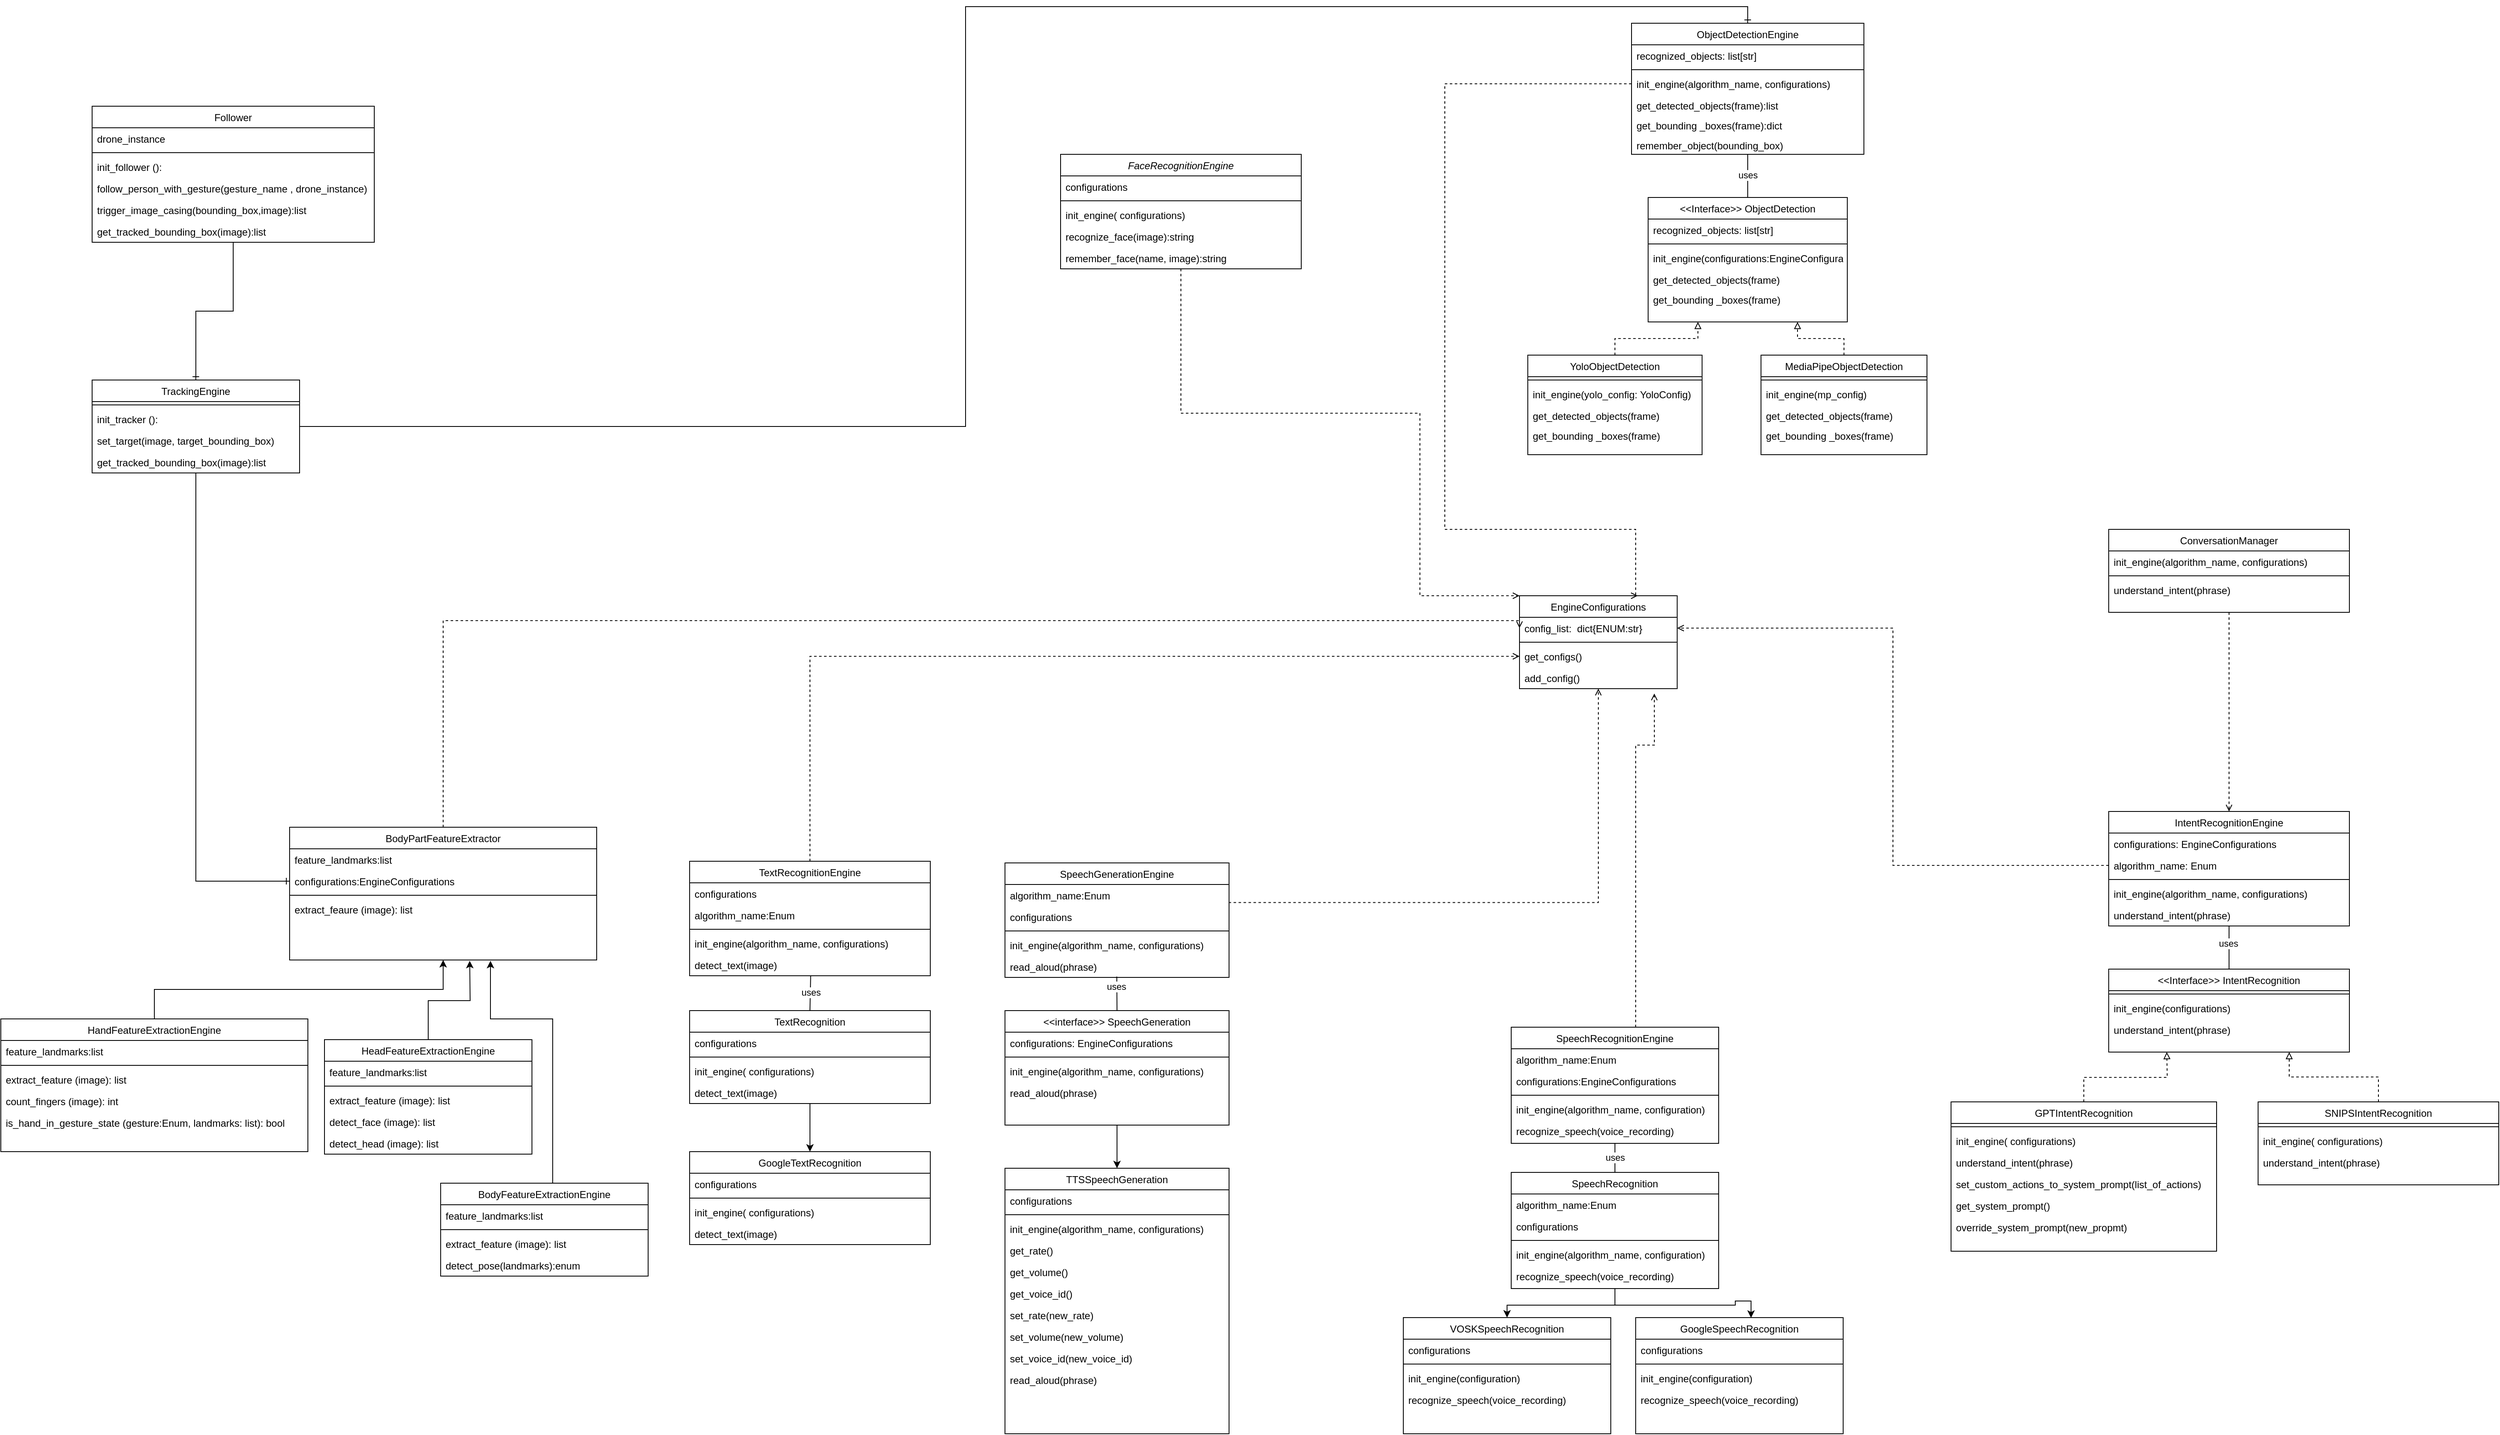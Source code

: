 <mxfile version="22.0.4" type="github">
  <diagram id="C5RBs43oDa-KdzZeNtuy" name="Page-1">
    <mxGraphModel dx="3951" dy="2813" grid="1" gridSize="10" guides="1" tooltips="1" connect="1" arrows="1" fold="1" page="1" pageScale="1" pageWidth="827" pageHeight="1169" math="0" shadow="0">
      <root>
        <mxCell id="WIyWlLk6GJQsqaUBKTNV-0" />
        <mxCell id="WIyWlLk6GJQsqaUBKTNV-1" parent="WIyWlLk6GJQsqaUBKTNV-0" />
        <mxCell id="l2ZgDO4dII3YP5zcnr-f-376" style="edgeStyle=orthogonalEdgeStyle;rounded=0;orthogonalLoop=1;jettySize=auto;html=1;dashed=1;endArrow=open;endFill=0;" edge="1" parent="WIyWlLk6GJQsqaUBKTNV-1" source="zkfFHV4jXpPFQw0GAbJ--0" target="l2ZgDO4dII3YP5zcnr-f-343">
          <mxGeometry relative="1" as="geometry">
            <Array as="points">
              <mxPoint x="682" y="-480" />
              <mxPoint x="970" y="-480" />
              <mxPoint x="970" y="-260" />
            </Array>
          </mxGeometry>
        </mxCell>
        <mxCell id="zkfFHV4jXpPFQw0GAbJ--0" value="FaceRecognitionEngine" style="swimlane;fontStyle=2;align=center;verticalAlign=top;childLayout=stackLayout;horizontal=1;startSize=26;horizontalStack=0;resizeParent=1;resizeLast=0;collapsible=1;marginBottom=0;rounded=0;shadow=0;strokeWidth=1;" parent="WIyWlLk6GJQsqaUBKTNV-1" vertex="1">
          <mxGeometry x="537" y="-792" width="290" height="138" as="geometry">
            <mxRectangle x="230" y="140" width="160" height="26" as="alternateBounds" />
          </mxGeometry>
        </mxCell>
        <mxCell id="zkfFHV4jXpPFQw0GAbJ--2" value="configurations" style="text;align=left;verticalAlign=top;spacingLeft=4;spacingRight=4;overflow=hidden;rotatable=0;points=[[0,0.5],[1,0.5]];portConstraint=eastwest;rounded=0;shadow=0;html=0;" parent="zkfFHV4jXpPFQw0GAbJ--0" vertex="1">
          <mxGeometry y="26" width="290" height="26" as="geometry" />
        </mxCell>
        <mxCell id="zkfFHV4jXpPFQw0GAbJ--4" value="" style="line;html=1;strokeWidth=1;align=left;verticalAlign=middle;spacingTop=-1;spacingLeft=3;spacingRight=3;rotatable=0;labelPosition=right;points=[];portConstraint=eastwest;" parent="zkfFHV4jXpPFQw0GAbJ--0" vertex="1">
          <mxGeometry y="52" width="290" height="8" as="geometry" />
        </mxCell>
        <mxCell id="l2ZgDO4dII3YP5zcnr-f-257" value="init_engine( configurations)" style="text;align=left;verticalAlign=top;spacingLeft=4;spacingRight=4;overflow=hidden;rotatable=0;points=[[0,0.5],[1,0.5]];portConstraint=eastwest;" vertex="1" parent="zkfFHV4jXpPFQw0GAbJ--0">
          <mxGeometry y="60" width="290" height="26" as="geometry" />
        </mxCell>
        <mxCell id="zkfFHV4jXpPFQw0GAbJ--5" value="recognize_face(image):string" style="text;align=left;verticalAlign=top;spacingLeft=4;spacingRight=4;overflow=hidden;rotatable=0;points=[[0,0.5],[1,0.5]];portConstraint=eastwest;" parent="zkfFHV4jXpPFQw0GAbJ--0" vertex="1">
          <mxGeometry y="86" width="290" height="26" as="geometry" />
        </mxCell>
        <mxCell id="l2ZgDO4dII3YP5zcnr-f-260" value="remember_face(name, image):string" style="text;align=left;verticalAlign=top;spacingLeft=4;spacingRight=4;overflow=hidden;rotatable=0;points=[[0,0.5],[1,0.5]];portConstraint=eastwest;" vertex="1" parent="zkfFHV4jXpPFQw0GAbJ--0">
          <mxGeometry y="112" width="290" height="26" as="geometry" />
        </mxCell>
        <mxCell id="l2ZgDO4dII3YP5zcnr-f-369" style="edgeStyle=orthogonalEdgeStyle;rounded=0;orthogonalLoop=1;jettySize=auto;html=1;entryX=0;entryY=0.5;entryDx=0;entryDy=0;dashed=1;endArrow=open;endFill=0;" edge="1" parent="WIyWlLk6GJQsqaUBKTNV-1" source="zkfFHV4jXpPFQw0GAbJ--13" target="l2ZgDO4dII3YP5zcnr-f-355">
          <mxGeometry relative="1" as="geometry" />
        </mxCell>
        <mxCell id="zkfFHV4jXpPFQw0GAbJ--13" value="TextRecognitionEngine" style="swimlane;fontStyle=0;align=center;verticalAlign=top;childLayout=stackLayout;horizontal=1;startSize=26;horizontalStack=0;resizeParent=1;resizeLast=0;collapsible=1;marginBottom=0;rounded=0;shadow=0;strokeWidth=1;" parent="WIyWlLk6GJQsqaUBKTNV-1" vertex="1">
          <mxGeometry x="90" y="60" width="290" height="138" as="geometry">
            <mxRectangle x="340" y="380" width="170" height="26" as="alternateBounds" />
          </mxGeometry>
        </mxCell>
        <mxCell id="l2ZgDO4dII3YP5zcnr-f-207" value="configurations" style="text;align=left;verticalAlign=top;spacingLeft=4;spacingRight=4;overflow=hidden;rotatable=0;points=[[0,0.5],[1,0.5]];portConstraint=eastwest;rounded=0;shadow=0;html=0;" vertex="1" parent="zkfFHV4jXpPFQw0GAbJ--13">
          <mxGeometry y="26" width="290" height="26" as="geometry" />
        </mxCell>
        <mxCell id="l2ZgDO4dII3YP5zcnr-f-206" value="algorithm_name:Enum" style="text;align=left;verticalAlign=top;spacingLeft=4;spacingRight=4;overflow=hidden;rotatable=0;points=[[0,0.5],[1,0.5]];portConstraint=eastwest;" vertex="1" parent="zkfFHV4jXpPFQw0GAbJ--13">
          <mxGeometry y="52" width="290" height="26" as="geometry" />
        </mxCell>
        <mxCell id="zkfFHV4jXpPFQw0GAbJ--15" value="" style="line;html=1;strokeWidth=1;align=left;verticalAlign=middle;spacingTop=-1;spacingLeft=3;spacingRight=3;rotatable=0;labelPosition=right;points=[];portConstraint=eastwest;" parent="zkfFHV4jXpPFQw0GAbJ--13" vertex="1">
          <mxGeometry y="78" width="290" height="8" as="geometry" />
        </mxCell>
        <mxCell id="l2ZgDO4dII3YP5zcnr-f-208" value="init_engine(algorithm_name, configurations)" style="text;align=left;verticalAlign=top;spacingLeft=4;spacingRight=4;overflow=hidden;rotatable=0;points=[[0,0.5],[1,0.5]];portConstraint=eastwest;" vertex="1" parent="zkfFHV4jXpPFQw0GAbJ--13">
          <mxGeometry y="86" width="290" height="26" as="geometry" />
        </mxCell>
        <mxCell id="l2ZgDO4dII3YP5zcnr-f-209" value="detect_text(image)" style="text;align=left;verticalAlign=top;spacingLeft=4;spacingRight=4;overflow=hidden;rotatable=0;points=[[0,0.5],[1,0.5]];portConstraint=eastwest;" vertex="1" parent="zkfFHV4jXpPFQw0GAbJ--13">
          <mxGeometry y="112" width="290" height="26" as="geometry" />
        </mxCell>
        <mxCell id="l2ZgDO4dII3YP5zcnr-f-0" value="&lt;&lt;Interface&gt;&gt; ObjectDetection" style="swimlane;fontStyle=0;align=center;verticalAlign=top;childLayout=stackLayout;horizontal=1;startSize=26;horizontalStack=0;resizeParent=1;resizeLast=0;collapsible=1;marginBottom=0;rounded=0;shadow=0;strokeWidth=1;" vertex="1" parent="WIyWlLk6GJQsqaUBKTNV-1">
          <mxGeometry x="1245" y="-740" width="240" height="150" as="geometry">
            <mxRectangle x="550" y="140" width="160" height="26" as="alternateBounds" />
          </mxGeometry>
        </mxCell>
        <mxCell id="l2ZgDO4dII3YP5zcnr-f-1" value="recognized_objects: list[str]&#xa;" style="text;align=left;verticalAlign=top;spacingLeft=4;spacingRight=4;overflow=hidden;rotatable=0;points=[[0,0.5],[1,0.5]];portConstraint=eastwest;" vertex="1" parent="l2ZgDO4dII3YP5zcnr-f-0">
          <mxGeometry y="26" width="240" height="26" as="geometry" />
        </mxCell>
        <mxCell id="l2ZgDO4dII3YP5zcnr-f-6" value="" style="line;html=1;strokeWidth=1;align=left;verticalAlign=middle;spacingTop=-1;spacingLeft=3;spacingRight=3;rotatable=0;labelPosition=right;points=[];portConstraint=eastwest;" vertex="1" parent="l2ZgDO4dII3YP5zcnr-f-0">
          <mxGeometry y="52" width="240" height="8" as="geometry" />
        </mxCell>
        <mxCell id="l2ZgDO4dII3YP5zcnr-f-7" value="init_engine(configurations:EngineConfigurations)" style="text;align=left;verticalAlign=top;spacingLeft=4;spacingRight=4;overflow=hidden;rotatable=0;points=[[0,0.5],[1,0.5]];portConstraint=eastwest;" vertex="1" parent="l2ZgDO4dII3YP5zcnr-f-0">
          <mxGeometry y="60" width="240" height="26" as="geometry" />
        </mxCell>
        <mxCell id="l2ZgDO4dII3YP5zcnr-f-8" value="get_detected_objects(frame)" style="text;align=left;verticalAlign=top;spacingLeft=4;spacingRight=4;overflow=hidden;rotatable=0;points=[[0,0.5],[1,0.5]];portConstraint=eastwest;" vertex="1" parent="l2ZgDO4dII3YP5zcnr-f-0">
          <mxGeometry y="86" width="240" height="24" as="geometry" />
        </mxCell>
        <mxCell id="l2ZgDO4dII3YP5zcnr-f-67" value="get_bounding _boxes(frame)" style="text;align=left;verticalAlign=top;spacingLeft=4;spacingRight=4;overflow=hidden;rotatable=0;points=[[0,0.5],[1,0.5]];portConstraint=eastwest;" vertex="1" parent="l2ZgDO4dII3YP5zcnr-f-0">
          <mxGeometry y="110" width="240" height="24" as="geometry" />
        </mxCell>
        <mxCell id="l2ZgDO4dII3YP5zcnr-f-9" value="&lt;&lt;Interface&gt;&gt; IntentRecognition" style="swimlane;fontStyle=0;align=center;verticalAlign=top;childLayout=stackLayout;horizontal=1;startSize=26;horizontalStack=0;resizeParent=1;resizeLast=0;collapsible=1;marginBottom=0;rounded=0;shadow=0;strokeWidth=1;" vertex="1" parent="WIyWlLk6GJQsqaUBKTNV-1">
          <mxGeometry x="1800" y="190" width="290" height="100" as="geometry">
            <mxRectangle x="550" y="140" width="160" height="26" as="alternateBounds" />
          </mxGeometry>
        </mxCell>
        <mxCell id="l2ZgDO4dII3YP5zcnr-f-15" value="" style="line;html=1;strokeWidth=1;align=left;verticalAlign=middle;spacingTop=-1;spacingLeft=3;spacingRight=3;rotatable=0;labelPosition=right;points=[];portConstraint=eastwest;" vertex="1" parent="l2ZgDO4dII3YP5zcnr-f-9">
          <mxGeometry y="26" width="290" height="8" as="geometry" />
        </mxCell>
        <mxCell id="l2ZgDO4dII3YP5zcnr-f-16" value="init_engine(configurations)" style="text;align=left;verticalAlign=top;spacingLeft=4;spacingRight=4;overflow=hidden;rotatable=0;points=[[0,0.5],[1,0.5]];portConstraint=eastwest;" vertex="1" parent="l2ZgDO4dII3YP5zcnr-f-9">
          <mxGeometry y="34" width="290" height="26" as="geometry" />
        </mxCell>
        <mxCell id="l2ZgDO4dII3YP5zcnr-f-17" value="understand_intent(phrase)" style="text;align=left;verticalAlign=top;spacingLeft=4;spacingRight=4;overflow=hidden;rotatable=0;points=[[0,0.5],[1,0.5]];portConstraint=eastwest;" vertex="1" parent="l2ZgDO4dII3YP5zcnr-f-9">
          <mxGeometry y="60" width="290" height="26" as="geometry" />
        </mxCell>
        <mxCell id="l2ZgDO4dII3YP5zcnr-f-18" value="SpeechRecognitionEngine" style="swimlane;fontStyle=0;align=center;verticalAlign=top;childLayout=stackLayout;horizontal=1;startSize=26;horizontalStack=0;resizeParent=1;resizeLast=0;collapsible=1;marginBottom=0;rounded=0;shadow=0;strokeWidth=1;" vertex="1" parent="WIyWlLk6GJQsqaUBKTNV-1">
          <mxGeometry x="1080" y="260" width="250" height="140" as="geometry">
            <mxRectangle x="550" y="140" width="160" height="26" as="alternateBounds" />
          </mxGeometry>
        </mxCell>
        <mxCell id="l2ZgDO4dII3YP5zcnr-f-19" value="algorithm_name:Enum" style="text;align=left;verticalAlign=top;spacingLeft=4;spacingRight=4;overflow=hidden;rotatable=0;points=[[0,0.5],[1,0.5]];portConstraint=eastwest;" vertex="1" parent="l2ZgDO4dII3YP5zcnr-f-18">
          <mxGeometry y="26" width="250" height="26" as="geometry" />
        </mxCell>
        <mxCell id="l2ZgDO4dII3YP5zcnr-f-20" value="configurations:EngineConfigurations" style="text;align=left;verticalAlign=top;spacingLeft=4;spacingRight=4;overflow=hidden;rotatable=0;points=[[0,0.5],[1,0.5]];portConstraint=eastwest;rounded=0;shadow=0;html=0;" vertex="1" parent="l2ZgDO4dII3YP5zcnr-f-18">
          <mxGeometry y="52" width="250" height="26" as="geometry" />
        </mxCell>
        <mxCell id="l2ZgDO4dII3YP5zcnr-f-24" value="" style="line;html=1;strokeWidth=1;align=left;verticalAlign=middle;spacingTop=-1;spacingLeft=3;spacingRight=3;rotatable=0;labelPosition=right;points=[];portConstraint=eastwest;" vertex="1" parent="l2ZgDO4dII3YP5zcnr-f-18">
          <mxGeometry y="78" width="250" height="8" as="geometry" />
        </mxCell>
        <mxCell id="l2ZgDO4dII3YP5zcnr-f-25" value="init_engine(algorithm_name, configuration)" style="text;align=left;verticalAlign=top;spacingLeft=4;spacingRight=4;overflow=hidden;rotatable=0;points=[[0,0.5],[1,0.5]];portConstraint=eastwest;" vertex="1" parent="l2ZgDO4dII3YP5zcnr-f-18">
          <mxGeometry y="86" width="250" height="26" as="geometry" />
        </mxCell>
        <mxCell id="l2ZgDO4dII3YP5zcnr-f-26" value="recognize_speech(voice_recording)" style="text;align=left;verticalAlign=top;spacingLeft=4;spacingRight=4;overflow=hidden;rotatable=0;points=[[0,0.5],[1,0.5]];portConstraint=eastwest;" vertex="1" parent="l2ZgDO4dII3YP5zcnr-f-18">
          <mxGeometry y="112" width="250" height="26" as="geometry" />
        </mxCell>
        <mxCell id="l2ZgDO4dII3YP5zcnr-f-27" value="SpeechGenerationEngine" style="swimlane;fontStyle=0;align=center;verticalAlign=top;childLayout=stackLayout;horizontal=1;startSize=26;horizontalStack=0;resizeParent=1;resizeLast=0;collapsible=1;marginBottom=0;rounded=0;shadow=0;strokeWidth=1;" vertex="1" parent="WIyWlLk6GJQsqaUBKTNV-1">
          <mxGeometry x="470" y="62" width="270" height="138" as="geometry">
            <mxRectangle x="550" y="140" width="160" height="26" as="alternateBounds" />
          </mxGeometry>
        </mxCell>
        <mxCell id="l2ZgDO4dII3YP5zcnr-f-28" value="algorithm_name:Enum" style="text;align=left;verticalAlign=top;spacingLeft=4;spacingRight=4;overflow=hidden;rotatable=0;points=[[0,0.5],[1,0.5]];portConstraint=eastwest;" vertex="1" parent="l2ZgDO4dII3YP5zcnr-f-27">
          <mxGeometry y="26" width="270" height="26" as="geometry" />
        </mxCell>
        <mxCell id="l2ZgDO4dII3YP5zcnr-f-29" value="configurations" style="text;align=left;verticalAlign=top;spacingLeft=4;spacingRight=4;overflow=hidden;rotatable=0;points=[[0,0.5],[1,0.5]];portConstraint=eastwest;rounded=0;shadow=0;html=0;" vertex="1" parent="l2ZgDO4dII3YP5zcnr-f-27">
          <mxGeometry y="52" width="270" height="26" as="geometry" />
        </mxCell>
        <mxCell id="l2ZgDO4dII3YP5zcnr-f-33" value="" style="line;html=1;strokeWidth=1;align=left;verticalAlign=middle;spacingTop=-1;spacingLeft=3;spacingRight=3;rotatable=0;labelPosition=right;points=[];portConstraint=eastwest;" vertex="1" parent="l2ZgDO4dII3YP5zcnr-f-27">
          <mxGeometry y="78" width="270" height="8" as="geometry" />
        </mxCell>
        <mxCell id="l2ZgDO4dII3YP5zcnr-f-34" value="init_engine(algorithm_name, configurations)" style="text;align=left;verticalAlign=top;spacingLeft=4;spacingRight=4;overflow=hidden;rotatable=0;points=[[0,0.5],[1,0.5]];portConstraint=eastwest;" vertex="1" parent="l2ZgDO4dII3YP5zcnr-f-27">
          <mxGeometry y="86" width="270" height="26" as="geometry" />
        </mxCell>
        <mxCell id="l2ZgDO4dII3YP5zcnr-f-159" value="read_aloud(phrase)" style="text;align=left;verticalAlign=top;spacingLeft=4;spacingRight=4;overflow=hidden;rotatable=0;points=[[0,0.5],[1,0.5]];portConstraint=eastwest;" vertex="1" parent="l2ZgDO4dII3YP5zcnr-f-27">
          <mxGeometry y="112" width="270" height="26" as="geometry" />
        </mxCell>
        <mxCell id="l2ZgDO4dII3YP5zcnr-f-304" style="edgeStyle=orthogonalEdgeStyle;rounded=0;orthogonalLoop=1;jettySize=auto;html=1;entryX=0.75;entryY=1;entryDx=0;entryDy=0;endArrow=block;endFill=0;dashed=1;" edge="1" parent="WIyWlLk6GJQsqaUBKTNV-1" source="l2ZgDO4dII3YP5zcnr-f-39" target="l2ZgDO4dII3YP5zcnr-f-9">
          <mxGeometry relative="1" as="geometry" />
        </mxCell>
        <mxCell id="l2ZgDO4dII3YP5zcnr-f-39" value="SNIPSIntentRecognition" style="swimlane;fontStyle=0;align=center;verticalAlign=top;childLayout=stackLayout;horizontal=1;startSize=26;horizontalStack=0;resizeParent=1;resizeLast=0;collapsible=1;marginBottom=0;rounded=0;shadow=0;strokeWidth=1;" vertex="1" parent="WIyWlLk6GJQsqaUBKTNV-1">
          <mxGeometry x="1980" y="350" width="290" height="100" as="geometry">
            <mxRectangle x="550" y="140" width="160" height="26" as="alternateBounds" />
          </mxGeometry>
        </mxCell>
        <mxCell id="l2ZgDO4dII3YP5zcnr-f-40" value="" style="line;html=1;strokeWidth=1;align=left;verticalAlign=middle;spacingTop=-1;spacingLeft=3;spacingRight=3;rotatable=0;labelPosition=right;points=[];portConstraint=eastwest;" vertex="1" parent="l2ZgDO4dII3YP5zcnr-f-39">
          <mxGeometry y="26" width="290" height="8" as="geometry" />
        </mxCell>
        <mxCell id="l2ZgDO4dII3YP5zcnr-f-41" value="init_engine( configurations)" style="text;align=left;verticalAlign=top;spacingLeft=4;spacingRight=4;overflow=hidden;rotatable=0;points=[[0,0.5],[1,0.5]];portConstraint=eastwest;" vertex="1" parent="l2ZgDO4dII3YP5zcnr-f-39">
          <mxGeometry y="34" width="290" height="26" as="geometry" />
        </mxCell>
        <mxCell id="l2ZgDO4dII3YP5zcnr-f-42" value="understand_intent(phrase)" style="text;align=left;verticalAlign=top;spacingLeft=4;spacingRight=4;overflow=hidden;rotatable=0;points=[[0,0.5],[1,0.5]];portConstraint=eastwest;" vertex="1" parent="l2ZgDO4dII3YP5zcnr-f-39">
          <mxGeometry y="60" width="290" height="26" as="geometry" />
        </mxCell>
        <mxCell id="l2ZgDO4dII3YP5zcnr-f-305" style="edgeStyle=orthogonalEdgeStyle;rounded=0;orthogonalLoop=1;jettySize=auto;html=1;dashed=1;endArrow=block;endFill=0;" edge="1" parent="WIyWlLk6GJQsqaUBKTNV-1" source="l2ZgDO4dII3YP5zcnr-f-44">
          <mxGeometry relative="1" as="geometry">
            <mxPoint x="1870" y="290" as="targetPoint" />
          </mxGeometry>
        </mxCell>
        <mxCell id="l2ZgDO4dII3YP5zcnr-f-44" value="GPTIntentRecognition" style="swimlane;fontStyle=0;align=center;verticalAlign=top;childLayout=stackLayout;horizontal=1;startSize=26;horizontalStack=0;resizeParent=1;resizeLast=0;collapsible=1;marginBottom=0;rounded=0;shadow=0;strokeWidth=1;" vertex="1" parent="WIyWlLk6GJQsqaUBKTNV-1">
          <mxGeometry x="1610" y="350" width="320" height="180" as="geometry">
            <mxRectangle x="550" y="140" width="160" height="26" as="alternateBounds" />
          </mxGeometry>
        </mxCell>
        <mxCell id="l2ZgDO4dII3YP5zcnr-f-45" value="" style="line;html=1;strokeWidth=1;align=left;verticalAlign=middle;spacingTop=-1;spacingLeft=3;spacingRight=3;rotatable=0;labelPosition=right;points=[];portConstraint=eastwest;" vertex="1" parent="l2ZgDO4dII3YP5zcnr-f-44">
          <mxGeometry y="26" width="320" height="8" as="geometry" />
        </mxCell>
        <mxCell id="l2ZgDO4dII3YP5zcnr-f-46" value="init_engine( configurations)" style="text;align=left;verticalAlign=top;spacingLeft=4;spacingRight=4;overflow=hidden;rotatable=0;points=[[0,0.5],[1,0.5]];portConstraint=eastwest;" vertex="1" parent="l2ZgDO4dII3YP5zcnr-f-44">
          <mxGeometry y="34" width="320" height="26" as="geometry" />
        </mxCell>
        <mxCell id="l2ZgDO4dII3YP5zcnr-f-47" value="understand_intent(phrase)" style="text;align=left;verticalAlign=top;spacingLeft=4;spacingRight=4;overflow=hidden;rotatable=0;points=[[0,0.5],[1,0.5]];portConstraint=eastwest;" vertex="1" parent="l2ZgDO4dII3YP5zcnr-f-44">
          <mxGeometry y="60" width="320" height="26" as="geometry" />
        </mxCell>
        <mxCell id="l2ZgDO4dII3YP5zcnr-f-50" value="set_custom_actions_to_system_prompt(list_of_actions)" style="text;align=left;verticalAlign=top;spacingLeft=4;spacingRight=4;overflow=hidden;rotatable=0;points=[[0,0.5],[1,0.5]];portConstraint=eastwest;" vertex="1" parent="l2ZgDO4dII3YP5zcnr-f-44">
          <mxGeometry y="86" width="320" height="26" as="geometry" />
        </mxCell>
        <mxCell id="l2ZgDO4dII3YP5zcnr-f-51" value="get_system_prompt()" style="text;align=left;verticalAlign=top;spacingLeft=4;spacingRight=4;overflow=hidden;rotatable=0;points=[[0,0.5],[1,0.5]];portConstraint=eastwest;" vertex="1" parent="l2ZgDO4dII3YP5zcnr-f-44">
          <mxGeometry y="112" width="320" height="26" as="geometry" />
        </mxCell>
        <mxCell id="l2ZgDO4dII3YP5zcnr-f-52" value="override_system_prompt(new_propmt)" style="text;align=left;verticalAlign=top;spacingLeft=4;spacingRight=4;overflow=hidden;rotatable=0;points=[[0,0.5],[1,0.5]];portConstraint=eastwest;" vertex="1" parent="l2ZgDO4dII3YP5zcnr-f-44">
          <mxGeometry y="138" width="320" height="26" as="geometry" />
        </mxCell>
        <mxCell id="l2ZgDO4dII3YP5zcnr-f-53" value="IntentRecognitionEngine" style="swimlane;fontStyle=0;align=center;verticalAlign=top;childLayout=stackLayout;horizontal=1;startSize=26;horizontalStack=0;resizeParent=1;resizeLast=0;collapsible=1;marginBottom=0;rounded=0;shadow=0;strokeWidth=1;" vertex="1" parent="WIyWlLk6GJQsqaUBKTNV-1">
          <mxGeometry x="1800" width="290" height="138" as="geometry">
            <mxRectangle x="550" y="140" width="160" height="26" as="alternateBounds" />
          </mxGeometry>
        </mxCell>
        <mxCell id="l2ZgDO4dII3YP5zcnr-f-279" value="configurations: EngineConfigurations&#xa;" style="text;align=left;verticalAlign=top;spacingLeft=4;spacingRight=4;overflow=hidden;rotatable=0;points=[[0,0.5],[1,0.5]];portConstraint=eastwest;" vertex="1" parent="l2ZgDO4dII3YP5zcnr-f-53">
          <mxGeometry y="26" width="290" height="26" as="geometry" />
        </mxCell>
        <mxCell id="l2ZgDO4dII3YP5zcnr-f-280" value="algorithm_name: Enum" style="text;align=left;verticalAlign=top;spacingLeft=4;spacingRight=4;overflow=hidden;rotatable=0;points=[[0,0.5],[1,0.5]];portConstraint=eastwest;" vertex="1" parent="l2ZgDO4dII3YP5zcnr-f-53">
          <mxGeometry y="52" width="290" height="26" as="geometry" />
        </mxCell>
        <mxCell id="l2ZgDO4dII3YP5zcnr-f-54" value="" style="line;html=1;strokeWidth=1;align=left;verticalAlign=middle;spacingTop=-1;spacingLeft=3;spacingRight=3;rotatable=0;labelPosition=right;points=[];portConstraint=eastwest;" vertex="1" parent="l2ZgDO4dII3YP5zcnr-f-53">
          <mxGeometry y="78" width="290" height="8" as="geometry" />
        </mxCell>
        <mxCell id="l2ZgDO4dII3YP5zcnr-f-55" value="init_engine(algorithm_name, configurations)" style="text;align=left;verticalAlign=top;spacingLeft=4;spacingRight=4;overflow=hidden;rotatable=0;points=[[0,0.5],[1,0.5]];portConstraint=eastwest;" vertex="1" parent="l2ZgDO4dII3YP5zcnr-f-53">
          <mxGeometry y="86" width="290" height="26" as="geometry" />
        </mxCell>
        <mxCell id="l2ZgDO4dII3YP5zcnr-f-56" value="understand_intent(phrase)" style="text;align=left;verticalAlign=top;spacingLeft=4;spacingRight=4;overflow=hidden;rotatable=0;points=[[0,0.5],[1,0.5]];portConstraint=eastwest;" vertex="1" parent="l2ZgDO4dII3YP5zcnr-f-53">
          <mxGeometry y="112" width="290" height="26" as="geometry" />
        </mxCell>
        <mxCell id="l2ZgDO4dII3YP5zcnr-f-59" value="" style="endArrow=none;html=1;rounded=0;entryX=0.5;entryY=1;entryDx=0;entryDy=0;exitX=0.5;exitY=0;exitDx=0;exitDy=0;" edge="1" parent="WIyWlLk6GJQsqaUBKTNV-1" source="l2ZgDO4dII3YP5zcnr-f-9" target="l2ZgDO4dII3YP5zcnr-f-53">
          <mxGeometry width="50" height="50" relative="1" as="geometry">
            <mxPoint x="1860" y="360" as="sourcePoint" />
            <mxPoint x="1910" y="310" as="targetPoint" />
          </mxGeometry>
        </mxCell>
        <mxCell id="l2ZgDO4dII3YP5zcnr-f-281" value="uses" style="edgeLabel;html=1;align=center;verticalAlign=middle;resizable=0;points=[];" vertex="1" connectable="0" parent="l2ZgDO4dII3YP5zcnr-f-59">
          <mxGeometry x="0.211" y="1" relative="1" as="geometry">
            <mxPoint as="offset" />
          </mxGeometry>
        </mxCell>
        <mxCell id="l2ZgDO4dII3YP5zcnr-f-307" style="edgeStyle=orthogonalEdgeStyle;rounded=0;orthogonalLoop=1;jettySize=auto;html=1;entryX=0.25;entryY=1;entryDx=0;entryDy=0;dashed=1;endArrow=block;endFill=0;" edge="1" parent="WIyWlLk6GJQsqaUBKTNV-1" source="l2ZgDO4dII3YP5zcnr-f-68" target="l2ZgDO4dII3YP5zcnr-f-0">
          <mxGeometry relative="1" as="geometry" />
        </mxCell>
        <mxCell id="l2ZgDO4dII3YP5zcnr-f-68" value="YoloObjectDetection" style="swimlane;fontStyle=0;align=center;verticalAlign=top;childLayout=stackLayout;horizontal=1;startSize=26;horizontalStack=0;resizeParent=1;resizeLast=0;collapsible=1;marginBottom=0;rounded=0;shadow=0;strokeWidth=1;" vertex="1" parent="WIyWlLk6GJQsqaUBKTNV-1">
          <mxGeometry x="1100" y="-550" width="210" height="120" as="geometry">
            <mxRectangle x="550" y="140" width="160" height="26" as="alternateBounds" />
          </mxGeometry>
        </mxCell>
        <mxCell id="l2ZgDO4dII3YP5zcnr-f-70" value="" style="line;html=1;strokeWidth=1;align=left;verticalAlign=middle;spacingTop=-1;spacingLeft=3;spacingRight=3;rotatable=0;labelPosition=right;points=[];portConstraint=eastwest;" vertex="1" parent="l2ZgDO4dII3YP5zcnr-f-68">
          <mxGeometry y="26" width="210" height="8" as="geometry" />
        </mxCell>
        <mxCell id="l2ZgDO4dII3YP5zcnr-f-71" value="init_engine(yolo_config: YoloConfig)" style="text;align=left;verticalAlign=top;spacingLeft=4;spacingRight=4;overflow=hidden;rotatable=0;points=[[0,0.5],[1,0.5]];portConstraint=eastwest;" vertex="1" parent="l2ZgDO4dII3YP5zcnr-f-68">
          <mxGeometry y="34" width="210" height="26" as="geometry" />
        </mxCell>
        <mxCell id="l2ZgDO4dII3YP5zcnr-f-72" value="get_detected_objects(frame)" style="text;align=left;verticalAlign=top;spacingLeft=4;spacingRight=4;overflow=hidden;rotatable=0;points=[[0,0.5],[1,0.5]];portConstraint=eastwest;" vertex="1" parent="l2ZgDO4dII3YP5zcnr-f-68">
          <mxGeometry y="60" width="210" height="24" as="geometry" />
        </mxCell>
        <mxCell id="l2ZgDO4dII3YP5zcnr-f-73" value="get_bounding _boxes(frame)" style="text;align=left;verticalAlign=top;spacingLeft=4;spacingRight=4;overflow=hidden;rotatable=0;points=[[0,0.5],[1,0.5]];portConstraint=eastwest;" vertex="1" parent="l2ZgDO4dII3YP5zcnr-f-68">
          <mxGeometry y="84" width="210" height="24" as="geometry" />
        </mxCell>
        <mxCell id="l2ZgDO4dII3YP5zcnr-f-75" value="ObjectDetectionEngine" style="swimlane;fontStyle=0;align=center;verticalAlign=top;childLayout=stackLayout;horizontal=1;startSize=26;horizontalStack=0;resizeParent=1;resizeLast=0;collapsible=1;marginBottom=0;rounded=0;shadow=0;strokeWidth=1;" vertex="1" parent="WIyWlLk6GJQsqaUBKTNV-1">
          <mxGeometry x="1225" y="-950" width="280" height="158" as="geometry">
            <mxRectangle x="550" y="140" width="160" height="26" as="alternateBounds" />
          </mxGeometry>
        </mxCell>
        <mxCell id="l2ZgDO4dII3YP5zcnr-f-76" value="recognized_objects: list[str]&#xa;" style="text;align=left;verticalAlign=top;spacingLeft=4;spacingRight=4;overflow=hidden;rotatable=0;points=[[0,0.5],[1,0.5]];portConstraint=eastwest;" vertex="1" parent="l2ZgDO4dII3YP5zcnr-f-75">
          <mxGeometry y="26" width="280" height="26" as="geometry" />
        </mxCell>
        <mxCell id="l2ZgDO4dII3YP5zcnr-f-77" value="" style="line;html=1;strokeWidth=1;align=left;verticalAlign=middle;spacingTop=-1;spacingLeft=3;spacingRight=3;rotatable=0;labelPosition=right;points=[];portConstraint=eastwest;" vertex="1" parent="l2ZgDO4dII3YP5zcnr-f-75">
          <mxGeometry y="52" width="280" height="8" as="geometry" />
        </mxCell>
        <mxCell id="l2ZgDO4dII3YP5zcnr-f-78" value="init_engine(algorithm_name, configurations)" style="text;align=left;verticalAlign=top;spacingLeft=4;spacingRight=4;overflow=hidden;rotatable=0;points=[[0,0.5],[1,0.5]];portConstraint=eastwest;" vertex="1" parent="l2ZgDO4dII3YP5zcnr-f-75">
          <mxGeometry y="60" width="280" height="26" as="geometry" />
        </mxCell>
        <mxCell id="l2ZgDO4dII3YP5zcnr-f-79" value="get_detected_objects(frame):list" style="text;align=left;verticalAlign=top;spacingLeft=4;spacingRight=4;overflow=hidden;rotatable=0;points=[[0,0.5],[1,0.5]];portConstraint=eastwest;" vertex="1" parent="l2ZgDO4dII3YP5zcnr-f-75">
          <mxGeometry y="86" width="280" height="24" as="geometry" />
        </mxCell>
        <mxCell id="l2ZgDO4dII3YP5zcnr-f-80" value="get_bounding _boxes(frame):dict" style="text;align=left;verticalAlign=top;spacingLeft=4;spacingRight=4;overflow=hidden;rotatable=0;points=[[0,0.5],[1,0.5]];portConstraint=eastwest;" vertex="1" parent="l2ZgDO4dII3YP5zcnr-f-75">
          <mxGeometry y="110" width="280" height="24" as="geometry" />
        </mxCell>
        <mxCell id="l2ZgDO4dII3YP5zcnr-f-261" value="remember_object(bounding_box)" style="text;align=left;verticalAlign=top;spacingLeft=4;spacingRight=4;overflow=hidden;rotatable=0;points=[[0,0.5],[1,0.5]];portConstraint=eastwest;" vertex="1" parent="l2ZgDO4dII3YP5zcnr-f-75">
          <mxGeometry y="134" width="280" height="24" as="geometry" />
        </mxCell>
        <mxCell id="l2ZgDO4dII3YP5zcnr-f-306" style="edgeStyle=orthogonalEdgeStyle;rounded=0;orthogonalLoop=1;jettySize=auto;html=1;entryX=0.75;entryY=1;entryDx=0;entryDy=0;dashed=1;endArrow=block;endFill=0;" edge="1" parent="WIyWlLk6GJQsqaUBKTNV-1" source="l2ZgDO4dII3YP5zcnr-f-81" target="l2ZgDO4dII3YP5zcnr-f-0">
          <mxGeometry relative="1" as="geometry" />
        </mxCell>
        <mxCell id="l2ZgDO4dII3YP5zcnr-f-81" value="MediaPipeObjectDetection" style="swimlane;fontStyle=0;align=center;verticalAlign=top;childLayout=stackLayout;horizontal=1;startSize=26;horizontalStack=0;resizeParent=1;resizeLast=0;collapsible=1;marginBottom=0;rounded=0;shadow=0;strokeWidth=1;" vertex="1" parent="WIyWlLk6GJQsqaUBKTNV-1">
          <mxGeometry x="1381" y="-550" width="200" height="120" as="geometry">
            <mxRectangle x="550" y="140" width="160" height="26" as="alternateBounds" />
          </mxGeometry>
        </mxCell>
        <mxCell id="l2ZgDO4dII3YP5zcnr-f-83" value="" style="line;html=1;strokeWidth=1;align=left;verticalAlign=middle;spacingTop=-1;spacingLeft=3;spacingRight=3;rotatable=0;labelPosition=right;points=[];portConstraint=eastwest;" vertex="1" parent="l2ZgDO4dII3YP5zcnr-f-81">
          <mxGeometry y="26" width="200" height="8" as="geometry" />
        </mxCell>
        <mxCell id="l2ZgDO4dII3YP5zcnr-f-84" value="init_engine(mp_config)" style="text;align=left;verticalAlign=top;spacingLeft=4;spacingRight=4;overflow=hidden;rotatable=0;points=[[0,0.5],[1,0.5]];portConstraint=eastwest;" vertex="1" parent="l2ZgDO4dII3YP5zcnr-f-81">
          <mxGeometry y="34" width="200" height="26" as="geometry" />
        </mxCell>
        <mxCell id="l2ZgDO4dII3YP5zcnr-f-85" value="get_detected_objects(frame)" style="text;align=left;verticalAlign=top;spacingLeft=4;spacingRight=4;overflow=hidden;rotatable=0;points=[[0,0.5],[1,0.5]];portConstraint=eastwest;" vertex="1" parent="l2ZgDO4dII3YP5zcnr-f-81">
          <mxGeometry y="60" width="200" height="24" as="geometry" />
        </mxCell>
        <mxCell id="l2ZgDO4dII3YP5zcnr-f-86" value="get_bounding _boxes(frame)" style="text;align=left;verticalAlign=top;spacingLeft=4;spacingRight=4;overflow=hidden;rotatable=0;points=[[0,0.5],[1,0.5]];portConstraint=eastwest;" vertex="1" parent="l2ZgDO4dII3YP5zcnr-f-81">
          <mxGeometry y="84" width="200" height="24" as="geometry" />
        </mxCell>
        <mxCell id="l2ZgDO4dII3YP5zcnr-f-88" value="" style="endArrow=none;html=1;rounded=0;entryX=0.5;entryY=1;entryDx=0;entryDy=0;exitX=0.5;exitY=0;exitDx=0;exitDy=0;" edge="1" parent="WIyWlLk6GJQsqaUBKTNV-1" source="l2ZgDO4dII3YP5zcnr-f-0" target="l2ZgDO4dII3YP5zcnr-f-75">
          <mxGeometry width="50" height="50" relative="1" as="geometry">
            <mxPoint x="1364.74" y="-740" as="sourcePoint" />
            <mxPoint x="1364.74" y="-780" as="targetPoint" />
          </mxGeometry>
        </mxCell>
        <mxCell id="l2ZgDO4dII3YP5zcnr-f-89" value="uses" style="edgeLabel;html=1;align=center;verticalAlign=middle;resizable=0;points=[];" vertex="1" connectable="0" parent="l2ZgDO4dII3YP5zcnr-f-88">
          <mxGeometry x="0.065" relative="1" as="geometry">
            <mxPoint as="offset" />
          </mxGeometry>
        </mxCell>
        <mxCell id="l2ZgDO4dII3YP5zcnr-f-173" value="" style="edgeStyle=orthogonalEdgeStyle;rounded=0;orthogonalLoop=1;jettySize=auto;html=1;" edge="1" parent="WIyWlLk6GJQsqaUBKTNV-1" source="l2ZgDO4dII3YP5zcnr-f-160" target="l2ZgDO4dII3YP5zcnr-f-167">
          <mxGeometry relative="1" as="geometry" />
        </mxCell>
        <mxCell id="l2ZgDO4dII3YP5zcnr-f-357" style="edgeStyle=orthogonalEdgeStyle;rounded=0;orthogonalLoop=1;jettySize=auto;html=1;entryX=0.5;entryY=1;entryDx=0;entryDy=0;dashed=1;endArrow=open;endFill=0;exitX=0.998;exitY=0.835;exitDx=0;exitDy=0;exitPerimeter=0;" edge="1" parent="WIyWlLk6GJQsqaUBKTNV-1" source="l2ZgDO4dII3YP5zcnr-f-28" target="l2ZgDO4dII3YP5zcnr-f-343">
          <mxGeometry relative="1" as="geometry" />
        </mxCell>
        <mxCell id="l2ZgDO4dII3YP5zcnr-f-160" value="&lt;&lt;interface&gt;&gt; SpeechGeneration" style="swimlane;fontStyle=0;align=center;verticalAlign=top;childLayout=stackLayout;horizontal=1;startSize=26;horizontalStack=0;resizeParent=1;resizeLast=0;collapsible=1;marginBottom=0;rounded=0;shadow=0;strokeWidth=1;" vertex="1" parent="WIyWlLk6GJQsqaUBKTNV-1">
          <mxGeometry x="470" y="240" width="270" height="138" as="geometry">
            <mxRectangle x="550" y="140" width="160" height="26" as="alternateBounds" />
          </mxGeometry>
        </mxCell>
        <mxCell id="l2ZgDO4dII3YP5zcnr-f-162" value="configurations: EngineConfigurations" style="text;align=left;verticalAlign=top;spacingLeft=4;spacingRight=4;overflow=hidden;rotatable=0;points=[[0,0.5],[1,0.5]];portConstraint=eastwest;rounded=0;shadow=0;html=0;" vertex="1" parent="l2ZgDO4dII3YP5zcnr-f-160">
          <mxGeometry y="26" width="270" height="26" as="geometry" />
        </mxCell>
        <mxCell id="l2ZgDO4dII3YP5zcnr-f-163" value="" style="line;html=1;strokeWidth=1;align=left;verticalAlign=middle;spacingTop=-1;spacingLeft=3;spacingRight=3;rotatable=0;labelPosition=right;points=[];portConstraint=eastwest;" vertex="1" parent="l2ZgDO4dII3YP5zcnr-f-160">
          <mxGeometry y="52" width="270" height="8" as="geometry" />
        </mxCell>
        <mxCell id="l2ZgDO4dII3YP5zcnr-f-164" value="init_engine(algorithm_name, configurations)" style="text;align=left;verticalAlign=top;spacingLeft=4;spacingRight=4;overflow=hidden;rotatable=0;points=[[0,0.5],[1,0.5]];portConstraint=eastwest;" vertex="1" parent="l2ZgDO4dII3YP5zcnr-f-160">
          <mxGeometry y="60" width="270" height="26" as="geometry" />
        </mxCell>
        <mxCell id="l2ZgDO4dII3YP5zcnr-f-165" value="read_aloud(phrase)" style="text;align=left;verticalAlign=top;spacingLeft=4;spacingRight=4;overflow=hidden;rotatable=0;points=[[0,0.5],[1,0.5]];portConstraint=eastwest;" vertex="1" parent="l2ZgDO4dII3YP5zcnr-f-160">
          <mxGeometry y="86" width="270" height="26" as="geometry" />
        </mxCell>
        <mxCell id="l2ZgDO4dII3YP5zcnr-f-167" value="TTSSpeechGeneration" style="swimlane;fontStyle=0;align=center;verticalAlign=top;childLayout=stackLayout;horizontal=1;startSize=26;horizontalStack=0;resizeParent=1;resizeLast=0;collapsible=1;marginBottom=0;rounded=0;shadow=0;strokeWidth=1;" vertex="1" parent="WIyWlLk6GJQsqaUBKTNV-1">
          <mxGeometry x="470" y="430" width="270" height="320" as="geometry">
            <mxRectangle x="550" y="140" width="160" height="26" as="alternateBounds" />
          </mxGeometry>
        </mxCell>
        <mxCell id="l2ZgDO4dII3YP5zcnr-f-169" value="configurations" style="text;align=left;verticalAlign=top;spacingLeft=4;spacingRight=4;overflow=hidden;rotatable=0;points=[[0,0.5],[1,0.5]];portConstraint=eastwest;rounded=0;shadow=0;html=0;" vertex="1" parent="l2ZgDO4dII3YP5zcnr-f-167">
          <mxGeometry y="26" width="270" height="26" as="geometry" />
        </mxCell>
        <mxCell id="l2ZgDO4dII3YP5zcnr-f-170" value="" style="line;html=1;strokeWidth=1;align=left;verticalAlign=middle;spacingTop=-1;spacingLeft=3;spacingRight=3;rotatable=0;labelPosition=right;points=[];portConstraint=eastwest;" vertex="1" parent="l2ZgDO4dII3YP5zcnr-f-167">
          <mxGeometry y="52" width="270" height="8" as="geometry" />
        </mxCell>
        <mxCell id="l2ZgDO4dII3YP5zcnr-f-171" value="init_engine(algorithm_name, configurations)" style="text;align=left;verticalAlign=top;spacingLeft=4;spacingRight=4;overflow=hidden;rotatable=0;points=[[0,0.5],[1,0.5]];portConstraint=eastwest;" vertex="1" parent="l2ZgDO4dII3YP5zcnr-f-167">
          <mxGeometry y="60" width="270" height="26" as="geometry" />
        </mxCell>
        <mxCell id="l2ZgDO4dII3YP5zcnr-f-172" value="get_rate()" style="text;align=left;verticalAlign=top;spacingLeft=4;spacingRight=4;overflow=hidden;rotatable=0;points=[[0,0.5],[1,0.5]];portConstraint=eastwest;" vertex="1" parent="l2ZgDO4dII3YP5zcnr-f-167">
          <mxGeometry y="86" width="270" height="26" as="geometry" />
        </mxCell>
        <mxCell id="l2ZgDO4dII3YP5zcnr-f-174" value="get_volume()" style="text;align=left;verticalAlign=top;spacingLeft=4;spacingRight=4;overflow=hidden;rotatable=0;points=[[0,0.5],[1,0.5]];portConstraint=eastwest;" vertex="1" parent="l2ZgDO4dII3YP5zcnr-f-167">
          <mxGeometry y="112" width="270" height="26" as="geometry" />
        </mxCell>
        <mxCell id="l2ZgDO4dII3YP5zcnr-f-180" value="get_voice_id()" style="text;align=left;verticalAlign=top;spacingLeft=4;spacingRight=4;overflow=hidden;rotatable=0;points=[[0,0.5],[1,0.5]];portConstraint=eastwest;" vertex="1" parent="l2ZgDO4dII3YP5zcnr-f-167">
          <mxGeometry y="138" width="270" height="26" as="geometry" />
        </mxCell>
        <mxCell id="l2ZgDO4dII3YP5zcnr-f-175" value="set_rate(new_rate)" style="text;align=left;verticalAlign=top;spacingLeft=4;spacingRight=4;overflow=hidden;rotatable=0;points=[[0,0.5],[1,0.5]];portConstraint=eastwest;" vertex="1" parent="l2ZgDO4dII3YP5zcnr-f-167">
          <mxGeometry y="164" width="270" height="26" as="geometry" />
        </mxCell>
        <mxCell id="l2ZgDO4dII3YP5zcnr-f-176" value="set_volume(new_volume)" style="text;align=left;verticalAlign=top;spacingLeft=4;spacingRight=4;overflow=hidden;rotatable=0;points=[[0,0.5],[1,0.5]];portConstraint=eastwest;" vertex="1" parent="l2ZgDO4dII3YP5zcnr-f-167">
          <mxGeometry y="190" width="270" height="26" as="geometry" />
        </mxCell>
        <mxCell id="l2ZgDO4dII3YP5zcnr-f-177" value="set_voice_id(new_voice_id)" style="text;align=left;verticalAlign=top;spacingLeft=4;spacingRight=4;overflow=hidden;rotatable=0;points=[[0,0.5],[1,0.5]];portConstraint=eastwest;" vertex="1" parent="l2ZgDO4dII3YP5zcnr-f-167">
          <mxGeometry y="216" width="270" height="26" as="geometry" />
        </mxCell>
        <mxCell id="l2ZgDO4dII3YP5zcnr-f-179" value="read_aloud(phrase)" style="text;align=left;verticalAlign=top;spacingLeft=4;spacingRight=4;overflow=hidden;rotatable=0;points=[[0,0.5],[1,0.5]];portConstraint=eastwest;" vertex="1" parent="l2ZgDO4dII3YP5zcnr-f-167">
          <mxGeometry y="242" width="270" height="26" as="geometry" />
        </mxCell>
        <mxCell id="l2ZgDO4dII3YP5zcnr-f-181" value="" style="endArrow=none;html=1;rounded=0;entryX=0.499;entryY=0.962;entryDx=0;entryDy=0;entryPerimeter=0;exitX=0.5;exitY=0;exitDx=0;exitDy=0;" edge="1" parent="WIyWlLk6GJQsqaUBKTNV-1" source="l2ZgDO4dII3YP5zcnr-f-160" target="l2ZgDO4dII3YP5zcnr-f-159">
          <mxGeometry width="50" height="50" relative="1" as="geometry">
            <mxPoint x="610" y="240" as="sourcePoint" />
            <mxPoint x="603.51" y="201.512" as="targetPoint" />
          </mxGeometry>
        </mxCell>
        <mxCell id="l2ZgDO4dII3YP5zcnr-f-218" value="uses" style="edgeLabel;html=1;align=center;verticalAlign=middle;resizable=0;points=[];" vertex="1" connectable="0" parent="l2ZgDO4dII3YP5zcnr-f-181">
          <mxGeometry x="0.417" y="1" relative="1" as="geometry">
            <mxPoint as="offset" />
          </mxGeometry>
        </mxCell>
        <mxCell id="l2ZgDO4dII3YP5zcnr-f-199" style="edgeStyle=orthogonalEdgeStyle;rounded=0;orthogonalLoop=1;jettySize=auto;html=1;entryX=0.5;entryY=0;entryDx=0;entryDy=0;" edge="1" parent="WIyWlLk6GJQsqaUBKTNV-1" source="l2ZgDO4dII3YP5zcnr-f-183" target="l2ZgDO4dII3YP5zcnr-f-193">
          <mxGeometry relative="1" as="geometry" />
        </mxCell>
        <mxCell id="l2ZgDO4dII3YP5zcnr-f-183" value="SpeechRecognition" style="swimlane;fontStyle=0;align=center;verticalAlign=top;childLayout=stackLayout;horizontal=1;startSize=26;horizontalStack=0;resizeParent=1;resizeLast=0;collapsible=1;marginBottom=0;rounded=0;shadow=0;strokeWidth=1;" vertex="1" parent="WIyWlLk6GJQsqaUBKTNV-1">
          <mxGeometry x="1080" y="435" width="250" height="140" as="geometry">
            <mxRectangle x="550" y="140" width="160" height="26" as="alternateBounds" />
          </mxGeometry>
        </mxCell>
        <mxCell id="l2ZgDO4dII3YP5zcnr-f-184" value="algorithm_name:Enum" style="text;align=left;verticalAlign=top;spacingLeft=4;spacingRight=4;overflow=hidden;rotatable=0;points=[[0,0.5],[1,0.5]];portConstraint=eastwest;" vertex="1" parent="l2ZgDO4dII3YP5zcnr-f-183">
          <mxGeometry y="26" width="250" height="26" as="geometry" />
        </mxCell>
        <mxCell id="l2ZgDO4dII3YP5zcnr-f-185" value="configurations" style="text;align=left;verticalAlign=top;spacingLeft=4;spacingRight=4;overflow=hidden;rotatable=0;points=[[0,0.5],[1,0.5]];portConstraint=eastwest;rounded=0;shadow=0;html=0;" vertex="1" parent="l2ZgDO4dII3YP5zcnr-f-183">
          <mxGeometry y="52" width="250" height="26" as="geometry" />
        </mxCell>
        <mxCell id="l2ZgDO4dII3YP5zcnr-f-186" value="" style="line;html=1;strokeWidth=1;align=left;verticalAlign=middle;spacingTop=-1;spacingLeft=3;spacingRight=3;rotatable=0;labelPosition=right;points=[];portConstraint=eastwest;" vertex="1" parent="l2ZgDO4dII3YP5zcnr-f-183">
          <mxGeometry y="78" width="250" height="8" as="geometry" />
        </mxCell>
        <mxCell id="l2ZgDO4dII3YP5zcnr-f-187" value="init_engine(algorithm_name, configuration)" style="text;align=left;verticalAlign=top;spacingLeft=4;spacingRight=4;overflow=hidden;rotatable=0;points=[[0,0.5],[1,0.5]];portConstraint=eastwest;" vertex="1" parent="l2ZgDO4dII3YP5zcnr-f-183">
          <mxGeometry y="86" width="250" height="26" as="geometry" />
        </mxCell>
        <mxCell id="l2ZgDO4dII3YP5zcnr-f-188" value="recognize_speech(voice_recording)" style="text;align=left;verticalAlign=top;spacingLeft=4;spacingRight=4;overflow=hidden;rotatable=0;points=[[0,0.5],[1,0.5]];portConstraint=eastwest;" vertex="1" parent="l2ZgDO4dII3YP5zcnr-f-183">
          <mxGeometry y="112" width="250" height="26" as="geometry" />
        </mxCell>
        <mxCell id="l2ZgDO4dII3YP5zcnr-f-190" value="" style="endArrow=none;html=1;rounded=0;exitX=0.5;exitY=0;exitDx=0;exitDy=0;entryX=0.5;entryY=1;entryDx=0;entryDy=0;" edge="1" parent="WIyWlLk6GJQsqaUBKTNV-1" source="l2ZgDO4dII3YP5zcnr-f-183" target="l2ZgDO4dII3YP5zcnr-f-18">
          <mxGeometry width="50" height="50" relative="1" as="geometry">
            <mxPoint x="1204.64" y="430" as="sourcePoint" />
            <mxPoint x="1205" y="370" as="targetPoint" />
          </mxGeometry>
        </mxCell>
        <mxCell id="l2ZgDO4dII3YP5zcnr-f-191" value="uses" style="edgeLabel;html=1;align=center;verticalAlign=middle;resizable=0;points=[];" vertex="1" connectable="0" parent="l2ZgDO4dII3YP5zcnr-f-190">
          <mxGeometry x="0.065" relative="1" as="geometry">
            <mxPoint as="offset" />
          </mxGeometry>
        </mxCell>
        <mxCell id="l2ZgDO4dII3YP5zcnr-f-193" value="VOSKSpeechRecognition" style="swimlane;fontStyle=0;align=center;verticalAlign=top;childLayout=stackLayout;horizontal=1;startSize=26;horizontalStack=0;resizeParent=1;resizeLast=0;collapsible=1;marginBottom=0;rounded=0;shadow=0;strokeWidth=1;" vertex="1" parent="WIyWlLk6GJQsqaUBKTNV-1">
          <mxGeometry x="950" y="610" width="250" height="140" as="geometry">
            <mxRectangle x="550" y="140" width="160" height="26" as="alternateBounds" />
          </mxGeometry>
        </mxCell>
        <mxCell id="l2ZgDO4dII3YP5zcnr-f-195" value="configurations" style="text;align=left;verticalAlign=top;spacingLeft=4;spacingRight=4;overflow=hidden;rotatable=0;points=[[0,0.5],[1,0.5]];portConstraint=eastwest;rounded=0;shadow=0;html=0;" vertex="1" parent="l2ZgDO4dII3YP5zcnr-f-193">
          <mxGeometry y="26" width="250" height="26" as="geometry" />
        </mxCell>
        <mxCell id="l2ZgDO4dII3YP5zcnr-f-196" value="" style="line;html=1;strokeWidth=1;align=left;verticalAlign=middle;spacingTop=-1;spacingLeft=3;spacingRight=3;rotatable=0;labelPosition=right;points=[];portConstraint=eastwest;" vertex="1" parent="l2ZgDO4dII3YP5zcnr-f-193">
          <mxGeometry y="52" width="250" height="8" as="geometry" />
        </mxCell>
        <mxCell id="l2ZgDO4dII3YP5zcnr-f-197" value="init_engine(configuration)" style="text;align=left;verticalAlign=top;spacingLeft=4;spacingRight=4;overflow=hidden;rotatable=0;points=[[0,0.5],[1,0.5]];portConstraint=eastwest;" vertex="1" parent="l2ZgDO4dII3YP5zcnr-f-193">
          <mxGeometry y="60" width="250" height="26" as="geometry" />
        </mxCell>
        <mxCell id="l2ZgDO4dII3YP5zcnr-f-198" value="recognize_speech(voice_recording)" style="text;align=left;verticalAlign=top;spacingLeft=4;spacingRight=4;overflow=hidden;rotatable=0;points=[[0,0.5],[1,0.5]];portConstraint=eastwest;" vertex="1" parent="l2ZgDO4dII3YP5zcnr-f-193">
          <mxGeometry y="86" width="250" height="26" as="geometry" />
        </mxCell>
        <mxCell id="l2ZgDO4dII3YP5zcnr-f-200" value="GoogleSpeechRecognition" style="swimlane;fontStyle=0;align=center;verticalAlign=top;childLayout=stackLayout;horizontal=1;startSize=26;horizontalStack=0;resizeParent=1;resizeLast=0;collapsible=1;marginBottom=0;rounded=0;shadow=0;strokeWidth=1;" vertex="1" parent="WIyWlLk6GJQsqaUBKTNV-1">
          <mxGeometry x="1230" y="610" width="250" height="140" as="geometry">
            <mxRectangle x="550" y="140" width="160" height="26" as="alternateBounds" />
          </mxGeometry>
        </mxCell>
        <mxCell id="l2ZgDO4dII3YP5zcnr-f-201" value="configurations" style="text;align=left;verticalAlign=top;spacingLeft=4;spacingRight=4;overflow=hidden;rotatable=0;points=[[0,0.5],[1,0.5]];portConstraint=eastwest;rounded=0;shadow=0;html=0;" vertex="1" parent="l2ZgDO4dII3YP5zcnr-f-200">
          <mxGeometry y="26" width="250" height="26" as="geometry" />
        </mxCell>
        <mxCell id="l2ZgDO4dII3YP5zcnr-f-202" value="" style="line;html=1;strokeWidth=1;align=left;verticalAlign=middle;spacingTop=-1;spacingLeft=3;spacingRight=3;rotatable=0;labelPosition=right;points=[];portConstraint=eastwest;" vertex="1" parent="l2ZgDO4dII3YP5zcnr-f-200">
          <mxGeometry y="52" width="250" height="8" as="geometry" />
        </mxCell>
        <mxCell id="l2ZgDO4dII3YP5zcnr-f-203" value="init_engine(configuration)" style="text;align=left;verticalAlign=top;spacingLeft=4;spacingRight=4;overflow=hidden;rotatable=0;points=[[0,0.5],[1,0.5]];portConstraint=eastwest;" vertex="1" parent="l2ZgDO4dII3YP5zcnr-f-200">
          <mxGeometry y="60" width="250" height="26" as="geometry" />
        </mxCell>
        <mxCell id="l2ZgDO4dII3YP5zcnr-f-204" value="recognize_speech(voice_recording)" style="text;align=left;verticalAlign=top;spacingLeft=4;spacingRight=4;overflow=hidden;rotatable=0;points=[[0,0.5],[1,0.5]];portConstraint=eastwest;" vertex="1" parent="l2ZgDO4dII3YP5zcnr-f-200">
          <mxGeometry y="86" width="250" height="26" as="geometry" />
        </mxCell>
        <mxCell id="l2ZgDO4dII3YP5zcnr-f-205" style="edgeStyle=orthogonalEdgeStyle;rounded=0;orthogonalLoop=1;jettySize=auto;html=1;entryX=0.556;entryY=0.002;entryDx=0;entryDy=0;entryPerimeter=0;" edge="1" parent="WIyWlLk6GJQsqaUBKTNV-1" source="l2ZgDO4dII3YP5zcnr-f-183" target="l2ZgDO4dII3YP5zcnr-f-200">
          <mxGeometry relative="1" as="geometry" />
        </mxCell>
        <mxCell id="l2ZgDO4dII3YP5zcnr-f-224" value="" style="edgeStyle=orthogonalEdgeStyle;rounded=0;orthogonalLoop=1;jettySize=auto;html=1;" edge="1" parent="WIyWlLk6GJQsqaUBKTNV-1" source="l2ZgDO4dII3YP5zcnr-f-210" target="l2ZgDO4dII3YP5zcnr-f-219">
          <mxGeometry relative="1" as="geometry" />
        </mxCell>
        <mxCell id="l2ZgDO4dII3YP5zcnr-f-210" value="TextRecognition" style="swimlane;fontStyle=0;align=center;verticalAlign=top;childLayout=stackLayout;horizontal=1;startSize=26;horizontalStack=0;resizeParent=1;resizeLast=0;collapsible=1;marginBottom=0;rounded=0;shadow=0;strokeWidth=1;" vertex="1" parent="WIyWlLk6GJQsqaUBKTNV-1">
          <mxGeometry x="90" y="240" width="290" height="112" as="geometry">
            <mxRectangle x="340" y="380" width="170" height="26" as="alternateBounds" />
          </mxGeometry>
        </mxCell>
        <mxCell id="l2ZgDO4dII3YP5zcnr-f-211" value="configurations" style="text;align=left;verticalAlign=top;spacingLeft=4;spacingRight=4;overflow=hidden;rotatable=0;points=[[0,0.5],[1,0.5]];portConstraint=eastwest;rounded=0;shadow=0;html=0;" vertex="1" parent="l2ZgDO4dII3YP5zcnr-f-210">
          <mxGeometry y="26" width="290" height="26" as="geometry" />
        </mxCell>
        <mxCell id="l2ZgDO4dII3YP5zcnr-f-213" value="" style="line;html=1;strokeWidth=1;align=left;verticalAlign=middle;spacingTop=-1;spacingLeft=3;spacingRight=3;rotatable=0;labelPosition=right;points=[];portConstraint=eastwest;" vertex="1" parent="l2ZgDO4dII3YP5zcnr-f-210">
          <mxGeometry y="52" width="290" height="8" as="geometry" />
        </mxCell>
        <mxCell id="l2ZgDO4dII3YP5zcnr-f-214" value="init_engine( configurations)" style="text;align=left;verticalAlign=top;spacingLeft=4;spacingRight=4;overflow=hidden;rotatable=0;points=[[0,0.5],[1,0.5]];portConstraint=eastwest;" vertex="1" parent="l2ZgDO4dII3YP5zcnr-f-210">
          <mxGeometry y="60" width="290" height="26" as="geometry" />
        </mxCell>
        <mxCell id="l2ZgDO4dII3YP5zcnr-f-215" value="detect_text(image)" style="text;align=left;verticalAlign=top;spacingLeft=4;spacingRight=4;overflow=hidden;rotatable=0;points=[[0,0.5],[1,0.5]];portConstraint=eastwest;" vertex="1" parent="l2ZgDO4dII3YP5zcnr-f-210">
          <mxGeometry y="86" width="290" height="26" as="geometry" />
        </mxCell>
        <mxCell id="l2ZgDO4dII3YP5zcnr-f-216" value="" style="endArrow=none;html=1;rounded=0;exitX=0.5;exitY=0;exitDx=0;exitDy=0;entryX=0.503;entryY=0.988;entryDx=0;entryDy=0;entryPerimeter=0;" edge="1" parent="WIyWlLk6GJQsqaUBKTNV-1" source="l2ZgDO4dII3YP5zcnr-f-210" target="l2ZgDO4dII3YP5zcnr-f-209">
          <mxGeometry width="50" height="50" relative="1" as="geometry">
            <mxPoint x="269.57" y="250" as="sourcePoint" />
            <mxPoint x="270" y="210" as="targetPoint" />
          </mxGeometry>
        </mxCell>
        <mxCell id="l2ZgDO4dII3YP5zcnr-f-217" value="uses" style="edgeLabel;html=1;align=center;verticalAlign=middle;resizable=0;points=[];" vertex="1" connectable="0" parent="l2ZgDO4dII3YP5zcnr-f-216">
          <mxGeometry x="0.065" relative="1" as="geometry">
            <mxPoint as="offset" />
          </mxGeometry>
        </mxCell>
        <mxCell id="l2ZgDO4dII3YP5zcnr-f-219" value="GoogleTextRecognition" style="swimlane;fontStyle=0;align=center;verticalAlign=top;childLayout=stackLayout;horizontal=1;startSize=26;horizontalStack=0;resizeParent=1;resizeLast=0;collapsible=1;marginBottom=0;rounded=0;shadow=0;strokeWidth=1;" vertex="1" parent="WIyWlLk6GJQsqaUBKTNV-1">
          <mxGeometry x="90" y="410" width="290" height="112" as="geometry">
            <mxRectangle x="340" y="380" width="170" height="26" as="alternateBounds" />
          </mxGeometry>
        </mxCell>
        <mxCell id="l2ZgDO4dII3YP5zcnr-f-220" value="configurations" style="text;align=left;verticalAlign=top;spacingLeft=4;spacingRight=4;overflow=hidden;rotatable=0;points=[[0,0.5],[1,0.5]];portConstraint=eastwest;rounded=0;shadow=0;html=0;" vertex="1" parent="l2ZgDO4dII3YP5zcnr-f-219">
          <mxGeometry y="26" width="290" height="26" as="geometry" />
        </mxCell>
        <mxCell id="l2ZgDO4dII3YP5zcnr-f-221" value="" style="line;html=1;strokeWidth=1;align=left;verticalAlign=middle;spacingTop=-1;spacingLeft=3;spacingRight=3;rotatable=0;labelPosition=right;points=[];portConstraint=eastwest;" vertex="1" parent="l2ZgDO4dII3YP5zcnr-f-219">
          <mxGeometry y="52" width="290" height="8" as="geometry" />
        </mxCell>
        <mxCell id="l2ZgDO4dII3YP5zcnr-f-222" value="init_engine( configurations)" style="text;align=left;verticalAlign=top;spacingLeft=4;spacingRight=4;overflow=hidden;rotatable=0;points=[[0,0.5],[1,0.5]];portConstraint=eastwest;" vertex="1" parent="l2ZgDO4dII3YP5zcnr-f-219">
          <mxGeometry y="60" width="290" height="26" as="geometry" />
        </mxCell>
        <mxCell id="l2ZgDO4dII3YP5zcnr-f-223" value="detect_text(image)" style="text;align=left;verticalAlign=top;spacingLeft=4;spacingRight=4;overflow=hidden;rotatable=0;points=[[0,0.5],[1,0.5]];portConstraint=eastwest;" vertex="1" parent="l2ZgDO4dII3YP5zcnr-f-219">
          <mxGeometry y="86" width="290" height="26" as="geometry" />
        </mxCell>
        <mxCell id="l2ZgDO4dII3YP5zcnr-f-243" style="edgeStyle=orthogonalEdgeStyle;rounded=0;orthogonalLoop=1;jettySize=auto;html=1;entryX=0.5;entryY=1;entryDx=0;entryDy=0;" edge="1" parent="WIyWlLk6GJQsqaUBKTNV-1" source="l2ZgDO4dII3YP5zcnr-f-225" target="l2ZgDO4dII3YP5zcnr-f-237">
          <mxGeometry relative="1" as="geometry" />
        </mxCell>
        <mxCell id="l2ZgDO4dII3YP5zcnr-f-225" value="HandFeatureExtractionEngine" style="swimlane;fontStyle=0;align=center;verticalAlign=top;childLayout=stackLayout;horizontal=1;startSize=26;horizontalStack=0;resizeParent=1;resizeLast=0;collapsible=1;marginBottom=0;rounded=0;shadow=0;strokeWidth=1;" vertex="1" parent="WIyWlLk6GJQsqaUBKTNV-1">
          <mxGeometry x="-740" y="250" width="370" height="160" as="geometry">
            <mxRectangle x="550" y="140" width="160" height="26" as="alternateBounds" />
          </mxGeometry>
        </mxCell>
        <mxCell id="l2ZgDO4dII3YP5zcnr-f-226" value="feature_landmarks:list" style="text;align=left;verticalAlign=top;spacingLeft=4;spacingRight=4;overflow=hidden;rotatable=0;points=[[0,0.5],[1,0.5]];portConstraint=eastwest;" vertex="1" parent="l2ZgDO4dII3YP5zcnr-f-225">
          <mxGeometry y="26" width="370" height="26" as="geometry" />
        </mxCell>
        <mxCell id="l2ZgDO4dII3YP5zcnr-f-231" value="" style="line;html=1;strokeWidth=1;align=left;verticalAlign=middle;spacingTop=-1;spacingLeft=3;spacingRight=3;rotatable=0;labelPosition=right;points=[];portConstraint=eastwest;" vertex="1" parent="l2ZgDO4dII3YP5zcnr-f-225">
          <mxGeometry y="52" width="370" height="8" as="geometry" />
        </mxCell>
        <mxCell id="l2ZgDO4dII3YP5zcnr-f-232" value="extract_feature (image): list" style="text;align=left;verticalAlign=top;spacingLeft=4;spacingRight=4;overflow=hidden;rotatable=0;points=[[0,0.5],[1,0.5]];portConstraint=eastwest;" vertex="1" parent="l2ZgDO4dII3YP5zcnr-f-225">
          <mxGeometry y="60" width="370" height="26" as="geometry" />
        </mxCell>
        <mxCell id="l2ZgDO4dII3YP5zcnr-f-233" value="count_fingers (image): int" style="text;align=left;verticalAlign=top;spacingLeft=4;spacingRight=4;overflow=hidden;rotatable=0;points=[[0,0.5],[1,0.5]];portConstraint=eastwest;" vertex="1" parent="l2ZgDO4dII3YP5zcnr-f-225">
          <mxGeometry y="86" width="370" height="26" as="geometry" />
        </mxCell>
        <mxCell id="l2ZgDO4dII3YP5zcnr-f-234" value="is_hand_in_gesture_state (gesture:Enum, landmarks: list): bool" style="text;align=left;verticalAlign=top;spacingLeft=4;spacingRight=4;overflow=hidden;rotatable=0;points=[[0,0.5],[1,0.5]];portConstraint=eastwest;" vertex="1" parent="l2ZgDO4dII3YP5zcnr-f-225">
          <mxGeometry y="112" width="370" height="26" as="geometry" />
        </mxCell>
        <mxCell id="l2ZgDO4dII3YP5zcnr-f-371" style="edgeStyle=orthogonalEdgeStyle;rounded=0;orthogonalLoop=1;jettySize=auto;html=1;entryX=0;entryY=0.5;entryDx=0;entryDy=0;dashed=1;endArrow=open;endFill=0;" edge="1" parent="WIyWlLk6GJQsqaUBKTNV-1" source="l2ZgDO4dII3YP5zcnr-f-237" target="l2ZgDO4dII3YP5zcnr-f-344">
          <mxGeometry relative="1" as="geometry">
            <Array as="points">
              <mxPoint x="-207" y="-230" />
              <mxPoint x="1090" y="-230" />
            </Array>
          </mxGeometry>
        </mxCell>
        <mxCell id="l2ZgDO4dII3YP5zcnr-f-237" value="BodyPartFeatureExtractor" style="swimlane;fontStyle=0;align=center;verticalAlign=top;childLayout=stackLayout;horizontal=1;startSize=26;horizontalStack=0;resizeParent=1;resizeLast=0;collapsible=1;marginBottom=0;rounded=0;shadow=0;strokeWidth=1;" vertex="1" parent="WIyWlLk6GJQsqaUBKTNV-1">
          <mxGeometry x="-392" y="19" width="370" height="160" as="geometry">
            <mxRectangle x="550" y="140" width="160" height="26" as="alternateBounds" />
          </mxGeometry>
        </mxCell>
        <mxCell id="l2ZgDO4dII3YP5zcnr-f-238" value="feature_landmarks:list" style="text;align=left;verticalAlign=top;spacingLeft=4;spacingRight=4;overflow=hidden;rotatable=0;points=[[0,0.5],[1,0.5]];portConstraint=eastwest;" vertex="1" parent="l2ZgDO4dII3YP5zcnr-f-237">
          <mxGeometry y="26" width="370" height="26" as="geometry" />
        </mxCell>
        <mxCell id="l2ZgDO4dII3YP5zcnr-f-370" value="configurations:EngineConfigurations" style="text;align=left;verticalAlign=top;spacingLeft=4;spacingRight=4;overflow=hidden;rotatable=0;points=[[0,0.5],[1,0.5]];portConstraint=eastwest;" vertex="1" parent="l2ZgDO4dII3YP5zcnr-f-237">
          <mxGeometry y="52" width="370" height="26" as="geometry" />
        </mxCell>
        <mxCell id="l2ZgDO4dII3YP5zcnr-f-239" value="" style="line;html=1;strokeWidth=1;align=left;verticalAlign=middle;spacingTop=-1;spacingLeft=3;spacingRight=3;rotatable=0;labelPosition=right;points=[];portConstraint=eastwest;" vertex="1" parent="l2ZgDO4dII3YP5zcnr-f-237">
          <mxGeometry y="78" width="370" height="8" as="geometry" />
        </mxCell>
        <mxCell id="l2ZgDO4dII3YP5zcnr-f-240" value="extract_feaure (image): list" style="text;align=left;verticalAlign=top;spacingLeft=4;spacingRight=4;overflow=hidden;rotatable=0;points=[[0,0.5],[1,0.5]];portConstraint=eastwest;" vertex="1" parent="l2ZgDO4dII3YP5zcnr-f-237">
          <mxGeometry y="86" width="370" height="26" as="geometry" />
        </mxCell>
        <mxCell id="l2ZgDO4dII3YP5zcnr-f-250" style="edgeStyle=orthogonalEdgeStyle;rounded=0;orthogonalLoop=1;jettySize=auto;html=1;" edge="1" parent="WIyWlLk6GJQsqaUBKTNV-1" source="l2ZgDO4dII3YP5zcnr-f-244">
          <mxGeometry relative="1" as="geometry">
            <mxPoint x="-175.0" y="180.0" as="targetPoint" />
          </mxGeometry>
        </mxCell>
        <mxCell id="l2ZgDO4dII3YP5zcnr-f-244" value="HeadFeatureExtractionEngine" style="swimlane;fontStyle=0;align=center;verticalAlign=top;childLayout=stackLayout;horizontal=1;startSize=26;horizontalStack=0;resizeParent=1;resizeLast=0;collapsible=1;marginBottom=0;rounded=0;shadow=0;strokeWidth=1;" vertex="1" parent="WIyWlLk6GJQsqaUBKTNV-1">
          <mxGeometry x="-350" y="275" width="250" height="138" as="geometry">
            <mxRectangle x="550" y="140" width="160" height="26" as="alternateBounds" />
          </mxGeometry>
        </mxCell>
        <mxCell id="l2ZgDO4dII3YP5zcnr-f-245" value="feature_landmarks:list" style="text;align=left;verticalAlign=top;spacingLeft=4;spacingRight=4;overflow=hidden;rotatable=0;points=[[0,0.5],[1,0.5]];portConstraint=eastwest;" vertex="1" parent="l2ZgDO4dII3YP5zcnr-f-244">
          <mxGeometry y="26" width="250" height="26" as="geometry" />
        </mxCell>
        <mxCell id="l2ZgDO4dII3YP5zcnr-f-246" value="" style="line;html=1;strokeWidth=1;align=left;verticalAlign=middle;spacingTop=-1;spacingLeft=3;spacingRight=3;rotatable=0;labelPosition=right;points=[];portConstraint=eastwest;" vertex="1" parent="l2ZgDO4dII3YP5zcnr-f-244">
          <mxGeometry y="52" width="250" height="8" as="geometry" />
        </mxCell>
        <mxCell id="l2ZgDO4dII3YP5zcnr-f-247" value="extract_feature (image): list" style="text;align=left;verticalAlign=top;spacingLeft=4;spacingRight=4;overflow=hidden;rotatable=0;points=[[0,0.5],[1,0.5]];portConstraint=eastwest;" vertex="1" parent="l2ZgDO4dII3YP5zcnr-f-244">
          <mxGeometry y="60" width="250" height="26" as="geometry" />
        </mxCell>
        <mxCell id="l2ZgDO4dII3YP5zcnr-f-258" value="detect_face (image): list" style="text;align=left;verticalAlign=top;spacingLeft=4;spacingRight=4;overflow=hidden;rotatable=0;points=[[0,0.5],[1,0.5]];portConstraint=eastwest;" vertex="1" parent="l2ZgDO4dII3YP5zcnr-f-244">
          <mxGeometry y="86" width="250" height="26" as="geometry" />
        </mxCell>
        <mxCell id="l2ZgDO4dII3YP5zcnr-f-259" value="detect_head (image): list" style="text;align=left;verticalAlign=top;spacingLeft=4;spacingRight=4;overflow=hidden;rotatable=0;points=[[0,0.5],[1,0.5]];portConstraint=eastwest;" vertex="1" parent="l2ZgDO4dII3YP5zcnr-f-244">
          <mxGeometry y="112" width="250" height="26" as="geometry" />
        </mxCell>
        <mxCell id="l2ZgDO4dII3YP5zcnr-f-255" style="edgeStyle=orthogonalEdgeStyle;rounded=0;orthogonalLoop=1;jettySize=auto;html=1;" edge="1" parent="WIyWlLk6GJQsqaUBKTNV-1" source="l2ZgDO4dII3YP5zcnr-f-251">
          <mxGeometry relative="1" as="geometry">
            <mxPoint x="-150.0" y="180.0" as="targetPoint" />
            <Array as="points">
              <mxPoint x="-75" y="250" />
              <mxPoint x="-150" y="250" />
            </Array>
          </mxGeometry>
        </mxCell>
        <mxCell id="l2ZgDO4dII3YP5zcnr-f-251" value="BodyFeatureExtractionEngine" style="swimlane;fontStyle=0;align=center;verticalAlign=top;childLayout=stackLayout;horizontal=1;startSize=26;horizontalStack=0;resizeParent=1;resizeLast=0;collapsible=1;marginBottom=0;rounded=0;shadow=0;strokeWidth=1;" vertex="1" parent="WIyWlLk6GJQsqaUBKTNV-1">
          <mxGeometry x="-210" y="448" width="250" height="112" as="geometry">
            <mxRectangle x="550" y="140" width="160" height="26" as="alternateBounds" />
          </mxGeometry>
        </mxCell>
        <mxCell id="l2ZgDO4dII3YP5zcnr-f-252" value="feature_landmarks:list" style="text;align=left;verticalAlign=top;spacingLeft=4;spacingRight=4;overflow=hidden;rotatable=0;points=[[0,0.5],[1,0.5]];portConstraint=eastwest;" vertex="1" parent="l2ZgDO4dII3YP5zcnr-f-251">
          <mxGeometry y="26" width="250" height="26" as="geometry" />
        </mxCell>
        <mxCell id="l2ZgDO4dII3YP5zcnr-f-253" value="" style="line;html=1;strokeWidth=1;align=left;verticalAlign=middle;spacingTop=-1;spacingLeft=3;spacingRight=3;rotatable=0;labelPosition=right;points=[];portConstraint=eastwest;" vertex="1" parent="l2ZgDO4dII3YP5zcnr-f-251">
          <mxGeometry y="52" width="250" height="8" as="geometry" />
        </mxCell>
        <mxCell id="l2ZgDO4dII3YP5zcnr-f-254" value="extract_feature (image): list" style="text;align=left;verticalAlign=top;spacingLeft=4;spacingRight=4;overflow=hidden;rotatable=0;points=[[0,0.5],[1,0.5]];portConstraint=eastwest;" vertex="1" parent="l2ZgDO4dII3YP5zcnr-f-251">
          <mxGeometry y="60" width="250" height="26" as="geometry" />
        </mxCell>
        <mxCell id="l2ZgDO4dII3YP5zcnr-f-256" value="detect_pose(landmarks):enum" style="text;align=left;verticalAlign=top;spacingLeft=4;spacingRight=4;overflow=hidden;rotatable=0;points=[[0,0.5],[1,0.5]];portConstraint=eastwest;" vertex="1" parent="l2ZgDO4dII3YP5zcnr-f-251">
          <mxGeometry y="86" width="250" height="26" as="geometry" />
        </mxCell>
        <mxCell id="l2ZgDO4dII3YP5zcnr-f-372" style="edgeStyle=orthogonalEdgeStyle;rounded=0;orthogonalLoop=1;jettySize=auto;html=1;entryX=0;entryY=0.5;entryDx=0;entryDy=0;endArrow=ERone;endFill=0;" edge="1" parent="WIyWlLk6GJQsqaUBKTNV-1" source="l2ZgDO4dII3YP5zcnr-f-262" target="l2ZgDO4dII3YP5zcnr-f-370">
          <mxGeometry relative="1" as="geometry" />
        </mxCell>
        <mxCell id="l2ZgDO4dII3YP5zcnr-f-374" style="edgeStyle=orthogonalEdgeStyle;rounded=0;orthogonalLoop=1;jettySize=auto;html=1;entryX=0.5;entryY=0;entryDx=0;entryDy=0;endArrow=ERone;endFill=0;" edge="1" parent="WIyWlLk6GJQsqaUBKTNV-1" source="l2ZgDO4dII3YP5zcnr-f-262" target="l2ZgDO4dII3YP5zcnr-f-75">
          <mxGeometry relative="1" as="geometry" />
        </mxCell>
        <mxCell id="l2ZgDO4dII3YP5zcnr-f-262" value="TrackingEngine" style="swimlane;fontStyle=0;align=center;verticalAlign=top;childLayout=stackLayout;horizontal=1;startSize=26;horizontalStack=0;resizeParent=1;resizeLast=0;collapsible=1;marginBottom=0;rounded=0;shadow=0;strokeWidth=1;" vertex="1" parent="WIyWlLk6GJQsqaUBKTNV-1">
          <mxGeometry x="-630" y="-520" width="250" height="112" as="geometry">
            <mxRectangle x="550" y="140" width="160" height="26" as="alternateBounds" />
          </mxGeometry>
        </mxCell>
        <mxCell id="l2ZgDO4dII3YP5zcnr-f-264" value="" style="line;html=1;strokeWidth=1;align=left;verticalAlign=middle;spacingTop=-1;spacingLeft=3;spacingRight=3;rotatable=0;labelPosition=right;points=[];portConstraint=eastwest;" vertex="1" parent="l2ZgDO4dII3YP5zcnr-f-262">
          <mxGeometry y="26" width="250" height="8" as="geometry" />
        </mxCell>
        <mxCell id="l2ZgDO4dII3YP5zcnr-f-265" value="init_tracker ():" style="text;align=left;verticalAlign=top;spacingLeft=4;spacingRight=4;overflow=hidden;rotatable=0;points=[[0,0.5],[1,0.5]];portConstraint=eastwest;" vertex="1" parent="l2ZgDO4dII3YP5zcnr-f-262">
          <mxGeometry y="34" width="250" height="26" as="geometry" />
        </mxCell>
        <mxCell id="l2ZgDO4dII3YP5zcnr-f-266" value="set_target(image, target_bounding_box)" style="text;align=left;verticalAlign=top;spacingLeft=4;spacingRight=4;overflow=hidden;rotatable=0;points=[[0,0.5],[1,0.5]];portConstraint=eastwest;" vertex="1" parent="l2ZgDO4dII3YP5zcnr-f-262">
          <mxGeometry y="60" width="250" height="26" as="geometry" />
        </mxCell>
        <mxCell id="l2ZgDO4dII3YP5zcnr-f-267" value="get_tracked_bounding_box(image):list" style="text;align=left;verticalAlign=top;spacingLeft=4;spacingRight=4;overflow=hidden;rotatable=0;points=[[0,0.5],[1,0.5]];portConstraint=eastwest;" vertex="1" parent="l2ZgDO4dII3YP5zcnr-f-262">
          <mxGeometry y="86" width="250" height="26" as="geometry" />
        </mxCell>
        <mxCell id="l2ZgDO4dII3YP5zcnr-f-375" style="edgeStyle=orthogonalEdgeStyle;rounded=0;orthogonalLoop=1;jettySize=auto;html=1;entryX=0.5;entryY=0;entryDx=0;entryDy=0;endArrow=ERone;endFill=0;" edge="1" parent="WIyWlLk6GJQsqaUBKTNV-1" source="l2ZgDO4dII3YP5zcnr-f-268" target="l2ZgDO4dII3YP5zcnr-f-262">
          <mxGeometry relative="1" as="geometry" />
        </mxCell>
        <mxCell id="l2ZgDO4dII3YP5zcnr-f-268" value="Follower" style="swimlane;fontStyle=0;align=center;verticalAlign=top;childLayout=stackLayout;horizontal=1;startSize=26;horizontalStack=0;resizeParent=1;resizeLast=0;collapsible=1;marginBottom=0;rounded=0;shadow=0;strokeWidth=1;" vertex="1" parent="WIyWlLk6GJQsqaUBKTNV-1">
          <mxGeometry x="-630" y="-850" width="340" height="164" as="geometry">
            <mxRectangle x="550" y="140" width="160" height="26" as="alternateBounds" />
          </mxGeometry>
        </mxCell>
        <mxCell id="l2ZgDO4dII3YP5zcnr-f-273" value="drone_instance" style="text;align=left;verticalAlign=top;spacingLeft=4;spacingRight=4;overflow=hidden;rotatable=0;points=[[0,0.5],[1,0.5]];portConstraint=eastwest;" vertex="1" parent="l2ZgDO4dII3YP5zcnr-f-268">
          <mxGeometry y="26" width="340" height="26" as="geometry" />
        </mxCell>
        <mxCell id="l2ZgDO4dII3YP5zcnr-f-269" value="" style="line;html=1;strokeWidth=1;align=left;verticalAlign=middle;spacingTop=-1;spacingLeft=3;spacingRight=3;rotatable=0;labelPosition=right;points=[];portConstraint=eastwest;" vertex="1" parent="l2ZgDO4dII3YP5zcnr-f-268">
          <mxGeometry y="52" width="340" height="8" as="geometry" />
        </mxCell>
        <mxCell id="l2ZgDO4dII3YP5zcnr-f-270" value="init_follower ():" style="text;align=left;verticalAlign=top;spacingLeft=4;spacingRight=4;overflow=hidden;rotatable=0;points=[[0,0.5],[1,0.5]];portConstraint=eastwest;" vertex="1" parent="l2ZgDO4dII3YP5zcnr-f-268">
          <mxGeometry y="60" width="340" height="26" as="geometry" />
        </mxCell>
        <mxCell id="l2ZgDO4dII3YP5zcnr-f-271" value="follow_person_with_gesture(gesture_name , drone_instance)" style="text;align=left;verticalAlign=top;spacingLeft=4;spacingRight=4;overflow=hidden;rotatable=0;points=[[0,0.5],[1,0.5]];portConstraint=eastwest;" vertex="1" parent="l2ZgDO4dII3YP5zcnr-f-268">
          <mxGeometry y="86" width="340" height="26" as="geometry" />
        </mxCell>
        <mxCell id="l2ZgDO4dII3YP5zcnr-f-274" value="trigger_image_casing(bounding_box,image):list" style="text;align=left;verticalAlign=top;spacingLeft=4;spacingRight=4;overflow=hidden;rotatable=0;points=[[0,0.5],[1,0.5]];portConstraint=eastwest;" vertex="1" parent="l2ZgDO4dII3YP5zcnr-f-268">
          <mxGeometry y="112" width="340" height="26" as="geometry" />
        </mxCell>
        <mxCell id="l2ZgDO4dII3YP5zcnr-f-272" value="get_tracked_bounding_box(image):list" style="text;align=left;verticalAlign=top;spacingLeft=4;spacingRight=4;overflow=hidden;rotatable=0;points=[[0,0.5],[1,0.5]];portConstraint=eastwest;" vertex="1" parent="l2ZgDO4dII3YP5zcnr-f-268">
          <mxGeometry y="138" width="340" height="26" as="geometry" />
        </mxCell>
        <mxCell id="l2ZgDO4dII3YP5zcnr-f-303" style="edgeStyle=orthogonalEdgeStyle;rounded=0;orthogonalLoop=1;jettySize=auto;html=1;entryX=0.5;entryY=0;entryDx=0;entryDy=0;dashed=1;endArrow=open;endFill=0;" edge="1" parent="WIyWlLk6GJQsqaUBKTNV-1" source="l2ZgDO4dII3YP5zcnr-f-275" target="l2ZgDO4dII3YP5zcnr-f-53">
          <mxGeometry relative="1" as="geometry" />
        </mxCell>
        <mxCell id="l2ZgDO4dII3YP5zcnr-f-275" value="ConversationManager" style="swimlane;fontStyle=0;align=center;verticalAlign=top;childLayout=stackLayout;horizontal=1;startSize=26;horizontalStack=0;resizeParent=1;resizeLast=0;collapsible=1;marginBottom=0;rounded=0;shadow=0;strokeWidth=1;" vertex="1" parent="WIyWlLk6GJQsqaUBKTNV-1">
          <mxGeometry x="1800" y="-340" width="290" height="100" as="geometry">
            <mxRectangle x="550" y="140" width="160" height="26" as="alternateBounds" />
          </mxGeometry>
        </mxCell>
        <mxCell id="l2ZgDO4dII3YP5zcnr-f-277" value="init_engine(algorithm_name, configurations)" style="text;align=left;verticalAlign=top;spacingLeft=4;spacingRight=4;overflow=hidden;rotatable=0;points=[[0,0.5],[1,0.5]];portConstraint=eastwest;" vertex="1" parent="l2ZgDO4dII3YP5zcnr-f-275">
          <mxGeometry y="26" width="290" height="26" as="geometry" />
        </mxCell>
        <mxCell id="l2ZgDO4dII3YP5zcnr-f-276" value="" style="line;html=1;strokeWidth=1;align=left;verticalAlign=middle;spacingTop=-1;spacingLeft=3;spacingRight=3;rotatable=0;labelPosition=right;points=[];portConstraint=eastwest;" vertex="1" parent="l2ZgDO4dII3YP5zcnr-f-275">
          <mxGeometry y="52" width="290" height="8" as="geometry" />
        </mxCell>
        <mxCell id="l2ZgDO4dII3YP5zcnr-f-278" value="understand_intent(phrase)" style="text;align=left;verticalAlign=top;spacingLeft=4;spacingRight=4;overflow=hidden;rotatable=0;points=[[0,0.5],[1,0.5]];portConstraint=eastwest;" vertex="1" parent="l2ZgDO4dII3YP5zcnr-f-275">
          <mxGeometry y="60" width="290" height="26" as="geometry" />
        </mxCell>
        <mxCell id="l2ZgDO4dII3YP5zcnr-f-343" value="EngineConfigurations" style="swimlane;fontStyle=0;align=center;verticalAlign=top;childLayout=stackLayout;horizontal=1;startSize=26;horizontalStack=0;resizeParent=1;resizeLast=0;collapsible=1;marginBottom=0;rounded=0;shadow=0;strokeWidth=1;" vertex="1" parent="WIyWlLk6GJQsqaUBKTNV-1">
          <mxGeometry x="1090" y="-260" width="190" height="112" as="geometry">
            <mxRectangle x="550" y="140" width="160" height="26" as="alternateBounds" />
          </mxGeometry>
        </mxCell>
        <mxCell id="l2ZgDO4dII3YP5zcnr-f-344" value="config_list:  dict{ENUM:str}" style="text;align=left;verticalAlign=top;spacingLeft=4;spacingRight=4;overflow=hidden;rotatable=0;points=[[0,0.5],[1,0.5]];portConstraint=eastwest;" vertex="1" parent="l2ZgDO4dII3YP5zcnr-f-343">
          <mxGeometry y="26" width="190" height="26" as="geometry" />
        </mxCell>
        <mxCell id="l2ZgDO4dII3YP5zcnr-f-346" value="" style="line;html=1;strokeWidth=1;align=left;verticalAlign=middle;spacingTop=-1;spacingLeft=3;spacingRight=3;rotatable=0;labelPosition=right;points=[];portConstraint=eastwest;" vertex="1" parent="l2ZgDO4dII3YP5zcnr-f-343">
          <mxGeometry y="52" width="190" height="8" as="geometry" />
        </mxCell>
        <mxCell id="l2ZgDO4dII3YP5zcnr-f-355" value="get_configs()" style="text;align=left;verticalAlign=top;spacingLeft=4;spacingRight=4;overflow=hidden;rotatable=0;points=[[0,0.5],[1,0.5]];portConstraint=eastwest;" vertex="1" parent="l2ZgDO4dII3YP5zcnr-f-343">
          <mxGeometry y="60" width="190" height="26" as="geometry" />
        </mxCell>
        <mxCell id="l2ZgDO4dII3YP5zcnr-f-358" value="add_config()" style="text;align=left;verticalAlign=top;spacingLeft=4;spacingRight=4;overflow=hidden;rotatable=0;points=[[0,0.5],[1,0.5]];portConstraint=eastwest;" vertex="1" parent="l2ZgDO4dII3YP5zcnr-f-343">
          <mxGeometry y="86" width="190" height="26" as="geometry" />
        </mxCell>
        <mxCell id="l2ZgDO4dII3YP5zcnr-f-362" style="edgeStyle=orthogonalEdgeStyle;rounded=0;orthogonalLoop=1;jettySize=auto;html=1;entryX=1;entryY=0.5;entryDx=0;entryDy=0;endArrow=open;endFill=0;dashed=1;" edge="1" parent="WIyWlLk6GJQsqaUBKTNV-1" source="l2ZgDO4dII3YP5zcnr-f-280" target="l2ZgDO4dII3YP5zcnr-f-344">
          <mxGeometry relative="1" as="geometry" />
        </mxCell>
        <mxCell id="l2ZgDO4dII3YP5zcnr-f-368" style="edgeStyle=orthogonalEdgeStyle;rounded=0;orthogonalLoop=1;jettySize=auto;html=1;entryX=0.855;entryY=1.225;entryDx=0;entryDy=0;entryPerimeter=0;dashed=1;endArrow=open;endFill=0;" edge="1" parent="WIyWlLk6GJQsqaUBKTNV-1" source="l2ZgDO4dII3YP5zcnr-f-18" target="l2ZgDO4dII3YP5zcnr-f-358">
          <mxGeometry relative="1" as="geometry">
            <Array as="points">
              <mxPoint x="1230" y="-80" />
              <mxPoint x="1252" y="-80" />
            </Array>
          </mxGeometry>
        </mxCell>
        <mxCell id="l2ZgDO4dII3YP5zcnr-f-373" style="edgeStyle=orthogonalEdgeStyle;rounded=0;orthogonalLoop=1;jettySize=auto;html=1;endArrow=open;endFill=0;dashed=1;entryX=0.75;entryY=0;entryDx=0;entryDy=0;" edge="1" parent="WIyWlLk6GJQsqaUBKTNV-1" source="l2ZgDO4dII3YP5zcnr-f-78" target="l2ZgDO4dII3YP5zcnr-f-343">
          <mxGeometry relative="1" as="geometry">
            <mxPoint x="1230" y="-270" as="targetPoint" />
            <Array as="points">
              <mxPoint x="1000" y="-877" />
              <mxPoint x="1000" y="-340" />
              <mxPoint x="1230" y="-340" />
              <mxPoint x="1230" y="-260" />
            </Array>
          </mxGeometry>
        </mxCell>
      </root>
    </mxGraphModel>
  </diagram>
</mxfile>
